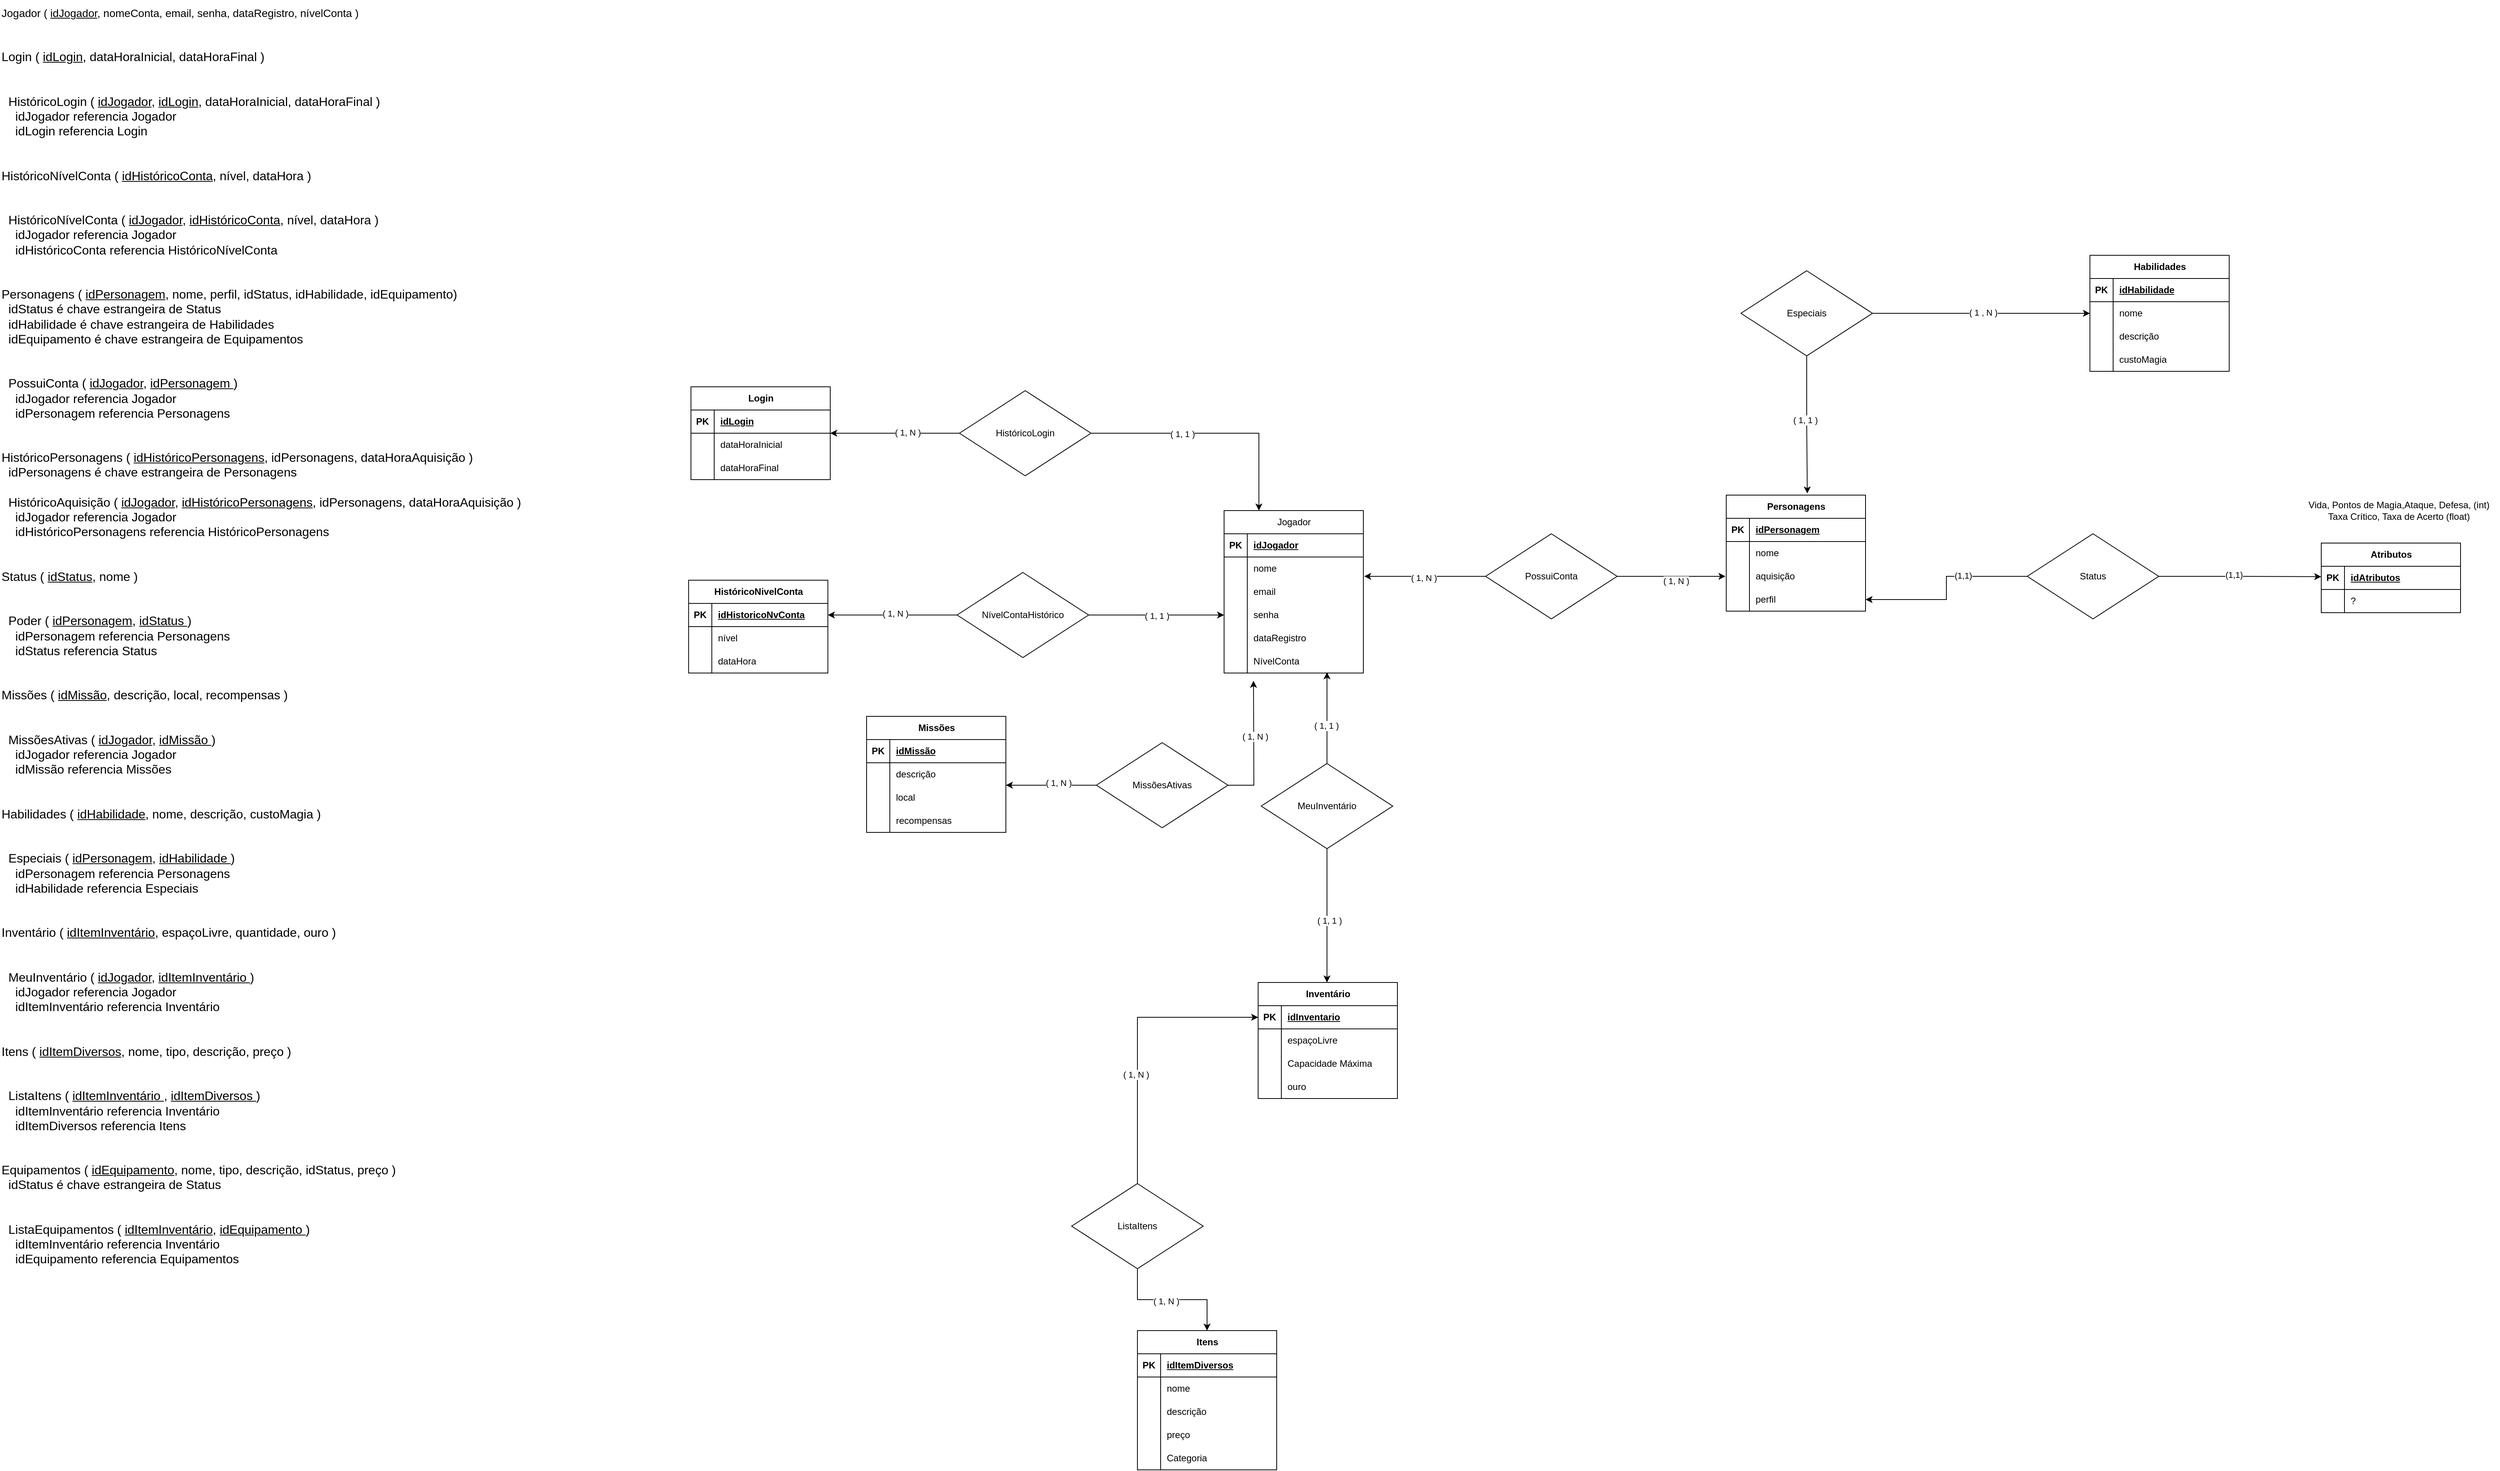 <mxfile version="24.2.2" type="device">
  <diagram name="Página-1" id="t9WRHHbWQ3_ODfYGMGEe">
    <mxGraphModel dx="2534" dy="1603" grid="1" gridSize="10" guides="1" tooltips="1" connect="1" arrows="1" fold="1" page="1" pageScale="1" pageWidth="827" pageHeight="1169" math="0" shadow="0">
      <root>
        <mxCell id="0" />
        <mxCell id="1" parent="0" />
        <mxCell id="FYp_cTO7IGaWXqHn_5oI-1" value="Personagens" style="shape=table;startSize=30;container=1;collapsible=1;childLayout=tableLayout;fixedRows=1;rowLines=0;fontStyle=1;align=center;resizeLast=1;html=1;" parent="1" vertex="1">
          <mxGeometry x="591" y="390" width="180" height="150" as="geometry" />
        </mxCell>
        <mxCell id="FYp_cTO7IGaWXqHn_5oI-2" value="" style="shape=tableRow;horizontal=0;startSize=0;swimlaneHead=0;swimlaneBody=0;fillColor=none;collapsible=0;dropTarget=0;points=[[0,0.5],[1,0.5]];portConstraint=eastwest;top=0;left=0;right=0;bottom=1;" parent="FYp_cTO7IGaWXqHn_5oI-1" vertex="1">
          <mxGeometry y="30" width="180" height="30" as="geometry" />
        </mxCell>
        <mxCell id="FYp_cTO7IGaWXqHn_5oI-3" value="PK" style="shape=partialRectangle;connectable=0;fillColor=none;top=0;left=0;bottom=0;right=0;fontStyle=1;overflow=hidden;whiteSpace=wrap;html=1;" parent="FYp_cTO7IGaWXqHn_5oI-2" vertex="1">
          <mxGeometry width="30" height="30" as="geometry">
            <mxRectangle width="30" height="30" as="alternateBounds" />
          </mxGeometry>
        </mxCell>
        <mxCell id="FYp_cTO7IGaWXqHn_5oI-4" value="idPersonagem" style="shape=partialRectangle;connectable=0;fillColor=none;top=0;left=0;bottom=0;right=0;align=left;spacingLeft=6;fontStyle=5;overflow=hidden;whiteSpace=wrap;html=1;" parent="FYp_cTO7IGaWXqHn_5oI-2" vertex="1">
          <mxGeometry x="30" width="150" height="30" as="geometry">
            <mxRectangle width="150" height="30" as="alternateBounds" />
          </mxGeometry>
        </mxCell>
        <mxCell id="FYp_cTO7IGaWXqHn_5oI-5" value="" style="shape=tableRow;horizontal=0;startSize=0;swimlaneHead=0;swimlaneBody=0;fillColor=none;collapsible=0;dropTarget=0;points=[[0,0.5],[1,0.5]];portConstraint=eastwest;top=0;left=0;right=0;bottom=0;" parent="FYp_cTO7IGaWXqHn_5oI-1" vertex="1">
          <mxGeometry y="60" width="180" height="30" as="geometry" />
        </mxCell>
        <mxCell id="FYp_cTO7IGaWXqHn_5oI-6" value="" style="shape=partialRectangle;connectable=0;fillColor=none;top=0;left=0;bottom=0;right=0;editable=1;overflow=hidden;whiteSpace=wrap;html=1;" parent="FYp_cTO7IGaWXqHn_5oI-5" vertex="1">
          <mxGeometry width="30" height="30" as="geometry">
            <mxRectangle width="30" height="30" as="alternateBounds" />
          </mxGeometry>
        </mxCell>
        <mxCell id="FYp_cTO7IGaWXqHn_5oI-7" value="nome" style="shape=partialRectangle;connectable=0;fillColor=none;top=0;left=0;bottom=0;right=0;align=left;spacingLeft=6;overflow=hidden;whiteSpace=wrap;html=1;" parent="FYp_cTO7IGaWXqHn_5oI-5" vertex="1">
          <mxGeometry x="30" width="150" height="30" as="geometry">
            <mxRectangle width="150" height="30" as="alternateBounds" />
          </mxGeometry>
        </mxCell>
        <mxCell id="DInI2NY7vggNBDze544D-1" value="" style="shape=tableRow;horizontal=0;startSize=0;swimlaneHead=0;swimlaneBody=0;fillColor=none;collapsible=0;dropTarget=0;points=[[0,0.5],[1,0.5]];portConstraint=eastwest;top=0;left=0;right=0;bottom=0;" parent="FYp_cTO7IGaWXqHn_5oI-1" vertex="1">
          <mxGeometry y="90" width="180" height="30" as="geometry" />
        </mxCell>
        <mxCell id="DInI2NY7vggNBDze544D-2" value="" style="shape=partialRectangle;connectable=0;fillColor=none;top=0;left=0;bottom=0;right=0;editable=1;overflow=hidden;whiteSpace=wrap;html=1;" parent="DInI2NY7vggNBDze544D-1" vertex="1">
          <mxGeometry width="30" height="30" as="geometry">
            <mxRectangle width="30" height="30" as="alternateBounds" />
          </mxGeometry>
        </mxCell>
        <mxCell id="DInI2NY7vggNBDze544D-3" value="aquisição" style="shape=partialRectangle;connectable=0;fillColor=none;top=0;left=0;bottom=0;right=0;align=left;spacingLeft=6;overflow=hidden;whiteSpace=wrap;html=1;" parent="DInI2NY7vggNBDze544D-1" vertex="1">
          <mxGeometry x="30" width="150" height="30" as="geometry">
            <mxRectangle width="150" height="30" as="alternateBounds" />
          </mxGeometry>
        </mxCell>
        <mxCell id="FYp_cTO7IGaWXqHn_5oI-8" value="" style="shape=tableRow;horizontal=0;startSize=0;swimlaneHead=0;swimlaneBody=0;fillColor=none;collapsible=0;dropTarget=0;points=[[0,0.5],[1,0.5]];portConstraint=eastwest;top=0;left=0;right=0;bottom=0;" parent="FYp_cTO7IGaWXqHn_5oI-1" vertex="1">
          <mxGeometry y="120" width="180" height="30" as="geometry" />
        </mxCell>
        <mxCell id="FYp_cTO7IGaWXqHn_5oI-9" value="" style="shape=partialRectangle;connectable=0;fillColor=none;top=0;left=0;bottom=0;right=0;editable=1;overflow=hidden;whiteSpace=wrap;html=1;" parent="FYp_cTO7IGaWXqHn_5oI-8" vertex="1">
          <mxGeometry width="30" height="30" as="geometry">
            <mxRectangle width="30" height="30" as="alternateBounds" />
          </mxGeometry>
        </mxCell>
        <mxCell id="FYp_cTO7IGaWXqHn_5oI-10" value="perfil" style="shape=partialRectangle;connectable=0;fillColor=none;top=0;left=0;bottom=0;right=0;align=left;spacingLeft=6;overflow=hidden;whiteSpace=wrap;html=1;" parent="FYp_cTO7IGaWXqHn_5oI-8" vertex="1">
          <mxGeometry x="30" width="150" height="30" as="geometry">
            <mxRectangle width="150" height="30" as="alternateBounds" />
          </mxGeometry>
        </mxCell>
        <mxCell id="FYp_cTO7IGaWXqHn_5oI-14" value="Atributos" style="shape=table;startSize=30;container=1;collapsible=1;childLayout=tableLayout;fixedRows=1;rowLines=0;fontStyle=1;align=center;resizeLast=1;html=1;" parent="1" vertex="1">
          <mxGeometry x="1360" y="452" width="180" height="90" as="geometry" />
        </mxCell>
        <mxCell id="FYp_cTO7IGaWXqHn_5oI-15" value="" style="shape=tableRow;horizontal=0;startSize=0;swimlaneHead=0;swimlaneBody=0;fillColor=none;collapsible=0;dropTarget=0;points=[[0,0.5],[1,0.5]];portConstraint=eastwest;top=0;left=0;right=0;bottom=1;" parent="FYp_cTO7IGaWXqHn_5oI-14" vertex="1">
          <mxGeometry y="30" width="180" height="30" as="geometry" />
        </mxCell>
        <mxCell id="FYp_cTO7IGaWXqHn_5oI-16" value="PK" style="shape=partialRectangle;connectable=0;fillColor=none;top=0;left=0;bottom=0;right=0;fontStyle=1;overflow=hidden;whiteSpace=wrap;html=1;" parent="FYp_cTO7IGaWXqHn_5oI-15" vertex="1">
          <mxGeometry width="30" height="30" as="geometry">
            <mxRectangle width="30" height="30" as="alternateBounds" />
          </mxGeometry>
        </mxCell>
        <mxCell id="FYp_cTO7IGaWXqHn_5oI-17" value="idAtributos" style="shape=partialRectangle;connectable=0;fillColor=none;top=0;left=0;bottom=0;right=0;align=left;spacingLeft=6;fontStyle=5;overflow=hidden;whiteSpace=wrap;html=1;" parent="FYp_cTO7IGaWXqHn_5oI-15" vertex="1">
          <mxGeometry x="30" width="150" height="30" as="geometry">
            <mxRectangle width="150" height="30" as="alternateBounds" />
          </mxGeometry>
        </mxCell>
        <mxCell id="FYp_cTO7IGaWXqHn_5oI-18" value="" style="shape=tableRow;horizontal=0;startSize=0;swimlaneHead=0;swimlaneBody=0;fillColor=none;collapsible=0;dropTarget=0;points=[[0,0.5],[1,0.5]];portConstraint=eastwest;top=0;left=0;right=0;bottom=0;" parent="FYp_cTO7IGaWXqHn_5oI-14" vertex="1">
          <mxGeometry y="60" width="180" height="30" as="geometry" />
        </mxCell>
        <mxCell id="FYp_cTO7IGaWXqHn_5oI-19" value="" style="shape=partialRectangle;connectable=0;fillColor=none;top=0;left=0;bottom=0;right=0;editable=1;overflow=hidden;whiteSpace=wrap;html=1;" parent="FYp_cTO7IGaWXqHn_5oI-18" vertex="1">
          <mxGeometry width="30" height="30" as="geometry">
            <mxRectangle width="30" height="30" as="alternateBounds" />
          </mxGeometry>
        </mxCell>
        <mxCell id="FYp_cTO7IGaWXqHn_5oI-20" value="?" style="shape=partialRectangle;connectable=0;fillColor=none;top=0;left=0;bottom=0;right=0;align=left;spacingLeft=6;overflow=hidden;whiteSpace=wrap;html=1;" parent="FYp_cTO7IGaWXqHn_5oI-18" vertex="1">
          <mxGeometry x="30" width="150" height="30" as="geometry">
            <mxRectangle width="150" height="30" as="alternateBounds" />
          </mxGeometry>
        </mxCell>
        <mxCell id="FYp_cTO7IGaWXqHn_5oI-27" value="Vida, Pontos de Magia,Ataque, Defesa, (int)&lt;br&gt;Taxa Crítico, Taxa de Acerto (float)" style="text;html=1;align=center;verticalAlign=middle;resizable=0;points=[];autosize=1;strokeColor=none;fillColor=none;" parent="1" vertex="1">
          <mxGeometry x="1330" y="390" width="260" height="40" as="geometry" />
        </mxCell>
        <mxCell id="FYp_cTO7IGaWXqHn_5oI-72" value="&lt;font style=&quot;&quot;&gt;&lt;div style=&quot;&quot;&gt;&lt;div style=&quot;&quot;&gt;&lt;div style=&quot;&quot;&gt;&lt;div style=&quot;&quot;&gt;&lt;div style=&quot;&quot;&gt;&lt;div style=&quot;&quot;&gt;&lt;div&gt;&lt;font style=&quot;font-size: 14px;&quot;&gt;Jogador ( &lt;u&gt;idJogador&lt;/u&gt;, nomeConta, email, senha, dataRegistro, nívelConta )&lt;/font&gt;&lt;/div&gt;&lt;div&gt;&lt;font size=&quot;3&quot;&gt;&lt;br&gt;&lt;/font&gt;&lt;/div&gt;&lt;div&gt;&lt;font size=&quot;3&quot;&gt;&lt;br&gt;&lt;/font&gt;&lt;/div&gt;&lt;div&gt;&lt;font size=&quot;3&quot;&gt;Login ( &lt;u&gt;idLogin&lt;/u&gt;, dataHoraInicial, dataHoraFinal )&lt;/font&gt;&lt;/div&gt;&lt;div&gt;&lt;font size=&quot;3&quot;&gt;&lt;br&gt;&lt;/font&gt;&lt;/div&gt;&lt;div&gt;&lt;font size=&quot;3&quot;&gt;&lt;br&gt;&lt;/font&gt;&lt;/div&gt;&lt;div&gt;&lt;font size=&quot;3&quot;&gt;&amp;nbsp; HistóricoLogin ( &lt;u&gt;idJogador&lt;/u&gt;, &lt;u&gt;idLogin&lt;/u&gt;, dataHoraInicial, dataHoraFinal )&lt;/font&gt;&lt;/div&gt;&lt;div&gt;&lt;font size=&quot;3&quot;&gt;&amp;nbsp; &amp;nbsp; idJogador referencia Jogador&lt;/font&gt;&lt;/div&gt;&lt;div&gt;&lt;font size=&quot;3&quot;&gt;&amp;nbsp; &amp;nbsp; idLogin referencia Login&lt;/font&gt;&lt;/div&gt;&lt;div&gt;&lt;font size=&quot;3&quot;&gt;&lt;br&gt;&lt;/font&gt;&lt;/div&gt;&lt;div&gt;&lt;font size=&quot;3&quot;&gt;&lt;br&gt;&lt;/font&gt;&lt;/div&gt;&lt;div&gt;&lt;font size=&quot;3&quot;&gt;HistóricoNívelConta ( &lt;u&gt;idHistóricoConta&lt;/u&gt;, nível, dataHora )&lt;/font&gt;&lt;/div&gt;&lt;div&gt;&lt;font size=&quot;3&quot;&gt;&lt;br&gt;&lt;/font&gt;&lt;/div&gt;&lt;div&gt;&lt;font size=&quot;3&quot;&gt;&lt;br&gt;&lt;/font&gt;&lt;/div&gt;&lt;div&gt;&lt;font size=&quot;3&quot;&gt;&amp;nbsp; HistóricoNívelConta ( &lt;u&gt;idJogador&lt;/u&gt;, &lt;u&gt;idHistóricoConta&lt;/u&gt;, nível, dataHora )&lt;/font&gt;&lt;/div&gt;&lt;div&gt;&lt;font size=&quot;3&quot;&gt;&amp;nbsp; &amp;nbsp; idJogador referencia Jogador&lt;/font&gt;&lt;/div&gt;&lt;div&gt;&lt;font size=&quot;3&quot;&gt;&amp;nbsp; &amp;nbsp; idHistóricoConta referencia HistóricoNívelConta&lt;/font&gt;&lt;/div&gt;&lt;div&gt;&lt;font size=&quot;3&quot;&gt;&lt;br&gt;&lt;/font&gt;&lt;/div&gt;&lt;div&gt;&lt;font size=&quot;3&quot;&gt;&lt;br&gt;&lt;/font&gt;&lt;/div&gt;&lt;div&gt;&lt;font size=&quot;3&quot;&gt;Personagens ( &lt;u&gt;idPersonagem&lt;/u&gt;, nome, perfil, idStatus, idHabilidade, idEquipamento)&lt;/font&gt;&lt;/div&gt;&lt;div&gt;&lt;font size=&quot;3&quot;&gt;&amp;nbsp; idStatus é chave estrangeira de Status&lt;/font&gt;&lt;/div&gt;&lt;div&gt;&lt;font size=&quot;3&quot;&gt;&amp;nbsp; idHabilidade é chave estrangeira de Habilidades&lt;/font&gt;&lt;/div&gt;&lt;div&gt;&lt;font size=&quot;3&quot;&gt;&amp;nbsp; idEquipamento é chave estrangeira de Equipamentos&lt;/font&gt;&lt;/div&gt;&lt;div&gt;&lt;font size=&quot;3&quot;&gt;&lt;br&gt;&lt;/font&gt;&lt;/div&gt;&lt;div&gt;&lt;font size=&quot;3&quot;&gt;&lt;br&gt;&lt;/font&gt;&lt;/div&gt;&lt;div&gt;&lt;font size=&quot;3&quot;&gt;&amp;nbsp; PossuiConta ( &lt;u&gt;idJogador&lt;/u&gt;, &lt;u&gt;idPersonagem &lt;/u&gt;)&lt;/font&gt;&lt;/div&gt;&lt;div&gt;&lt;font size=&quot;3&quot;&gt;&amp;nbsp; &amp;nbsp; idJogador referencia Jogador&lt;/font&gt;&lt;/div&gt;&lt;div&gt;&lt;font size=&quot;3&quot;&gt;&amp;nbsp; &amp;nbsp; idPersonagem referencia Personagens&lt;/font&gt;&lt;/div&gt;&lt;div&gt;&lt;font size=&quot;3&quot;&gt;&lt;br&gt;&lt;/font&gt;&lt;/div&gt;&lt;div&gt;&lt;font size=&quot;3&quot;&gt;&lt;br&gt;&lt;/font&gt;&lt;/div&gt;&lt;div&gt;&lt;font size=&quot;3&quot;&gt;HistóricoPersonagens ( &lt;u&gt;idHistóricoPersonagens&lt;/u&gt;, idPersonagens, dataHoraAquisição )&lt;/font&gt;&lt;/div&gt;&lt;div&gt;&lt;font size=&quot;3&quot;&gt;&amp;nbsp; idPersonagens é chave estrangeira de Personagens&lt;/font&gt;&lt;/div&gt;&lt;div&gt;&lt;font size=&quot;3&quot;&gt;&lt;br&gt;&lt;/font&gt;&lt;/div&gt;&lt;div&gt;&lt;font size=&quot;3&quot;&gt;&amp;nbsp; HistóricoAquisição ( &lt;u&gt;idJogador&lt;/u&gt;, &lt;u&gt;idHistóricoPersonagens&lt;/u&gt;, idPersonagens, dataHoraAquisição )&lt;/font&gt;&lt;/div&gt;&lt;div&gt;&lt;font size=&quot;3&quot;&gt;&amp;nbsp; &amp;nbsp; idJogador referencia Jogador&lt;/font&gt;&lt;/div&gt;&lt;div&gt;&lt;font size=&quot;3&quot;&gt;&amp;nbsp; &amp;nbsp; idHistóricoPersonagens referencia HistóricoPersonagens&lt;/font&gt;&lt;/div&gt;&lt;div&gt;&lt;font size=&quot;3&quot;&gt;&lt;br&gt;&lt;/font&gt;&lt;/div&gt;&lt;div&gt;&lt;font size=&quot;3&quot;&gt;&lt;br&gt;&lt;/font&gt;&lt;/div&gt;&lt;div&gt;&lt;font size=&quot;3&quot;&gt;Status ( &lt;u&gt;idStatus&lt;/u&gt;, nome )&lt;/font&gt;&lt;/div&gt;&lt;div&gt;&lt;font size=&quot;3&quot;&gt;&lt;br&gt;&lt;/font&gt;&lt;/div&gt;&lt;div&gt;&lt;font size=&quot;3&quot;&gt;&lt;br&gt;&lt;/font&gt;&lt;/div&gt;&lt;div&gt;&lt;font size=&quot;3&quot;&gt;&amp;nbsp; Poder ( &lt;u&gt;idPersonagem&lt;/u&gt;, &lt;u&gt;idStatus &lt;/u&gt;)&lt;/font&gt;&lt;/div&gt;&lt;div&gt;&lt;font size=&quot;3&quot;&gt;&amp;nbsp; &amp;nbsp; idPersonagem referencia Personagens&lt;/font&gt;&lt;/div&gt;&lt;div&gt;&lt;font size=&quot;3&quot;&gt;&amp;nbsp; &amp;nbsp; idStatus referencia Status&lt;/font&gt;&lt;/div&gt;&lt;div&gt;&lt;font size=&quot;3&quot;&gt;&lt;br&gt;&lt;/font&gt;&lt;/div&gt;&lt;div&gt;&lt;font size=&quot;3&quot;&gt;&lt;br&gt;&lt;/font&gt;&lt;/div&gt;&lt;div&gt;&lt;font size=&quot;3&quot;&gt;Missões ( &lt;u&gt;idMissão&lt;/u&gt;, descrição, local, recompensas )&lt;/font&gt;&lt;/div&gt;&lt;div&gt;&lt;font size=&quot;3&quot;&gt;&lt;br&gt;&lt;/font&gt;&lt;/div&gt;&lt;div&gt;&lt;font size=&quot;3&quot;&gt;&lt;br&gt;&lt;/font&gt;&lt;/div&gt;&lt;div&gt;&lt;font size=&quot;3&quot;&gt;&amp;nbsp; MissõesAtivas ( &lt;u&gt;idJogador&lt;/u&gt;, &lt;u&gt;idMissão &lt;/u&gt;)&lt;/font&gt;&lt;/div&gt;&lt;div&gt;&lt;font size=&quot;3&quot;&gt;&amp;nbsp; &amp;nbsp; idJogador referencia Jogador&lt;/font&gt;&lt;/div&gt;&lt;div&gt;&lt;font size=&quot;3&quot;&gt;&amp;nbsp; &amp;nbsp; idMissão referencia Missões&lt;/font&gt;&lt;/div&gt;&lt;div&gt;&lt;font size=&quot;3&quot;&gt;&lt;br&gt;&lt;/font&gt;&lt;/div&gt;&lt;div&gt;&lt;font size=&quot;3&quot;&gt;&lt;br&gt;&lt;/font&gt;&lt;/div&gt;&lt;div&gt;&lt;font size=&quot;3&quot;&gt;Habilidades ( &lt;u&gt;idHabilidade&lt;/u&gt;, nome, descrição, custoMagia )&lt;/font&gt;&lt;/div&gt;&lt;div&gt;&lt;font size=&quot;3&quot;&gt;&lt;br&gt;&lt;/font&gt;&lt;/div&gt;&lt;div&gt;&lt;font size=&quot;3&quot;&gt;&lt;br&gt;&lt;/font&gt;&lt;/div&gt;&lt;div&gt;&lt;font size=&quot;3&quot;&gt;&amp;nbsp; Especiais ( &lt;u&gt;idPersonagem&lt;/u&gt;, &lt;u&gt;idHabilidade &lt;/u&gt;)&lt;/font&gt;&lt;/div&gt;&lt;div&gt;&lt;font size=&quot;3&quot;&gt;&amp;nbsp; &amp;nbsp; idPersonagem referencia Personagens&lt;/font&gt;&lt;/div&gt;&lt;div&gt;&lt;font size=&quot;3&quot;&gt;&amp;nbsp; &amp;nbsp; idHabilidade referencia Especiais&lt;/font&gt;&lt;/div&gt;&lt;div&gt;&lt;font size=&quot;3&quot;&gt;&lt;br&gt;&lt;/font&gt;&lt;/div&gt;&lt;div&gt;&lt;font size=&quot;3&quot;&gt;&lt;br&gt;&lt;/font&gt;&lt;/div&gt;&lt;div&gt;&lt;font size=&quot;3&quot;&gt;Inventário ( &lt;u&gt;idItemInventário&lt;/u&gt;, espaçoLivre, quantidade, ouro )&lt;/font&gt;&lt;/div&gt;&lt;div&gt;&lt;font size=&quot;3&quot;&gt;&lt;br&gt;&lt;/font&gt;&lt;/div&gt;&lt;div&gt;&lt;font size=&quot;3&quot;&gt;&lt;br&gt;&lt;/font&gt;&lt;/div&gt;&lt;div&gt;&lt;font size=&quot;3&quot;&gt;&amp;nbsp; MeuInventário ( &lt;u&gt;idJogador&lt;/u&gt;, &lt;u&gt;idItemInventário &lt;/u&gt;)&lt;/font&gt;&lt;/div&gt;&lt;div&gt;&lt;font size=&quot;3&quot;&gt;&amp;nbsp; &amp;nbsp; idJogador referencia Jogador&lt;/font&gt;&lt;/div&gt;&lt;div&gt;&lt;font size=&quot;3&quot;&gt;&amp;nbsp; &amp;nbsp; idItemInventário referencia Inventário&lt;/font&gt;&lt;/div&gt;&lt;div&gt;&lt;font size=&quot;3&quot;&gt;&lt;br&gt;&lt;/font&gt;&lt;/div&gt;&lt;div&gt;&lt;font size=&quot;3&quot;&gt;&lt;br&gt;&lt;/font&gt;&lt;/div&gt;&lt;div&gt;&lt;font size=&quot;3&quot;&gt;Itens ( &lt;u&gt;idItemDiversos&lt;/u&gt;, nome, tipo, descrição, preço )&lt;/font&gt;&lt;/div&gt;&lt;div&gt;&lt;font size=&quot;3&quot;&gt;&lt;br&gt;&lt;/font&gt;&lt;/div&gt;&lt;div&gt;&lt;font size=&quot;3&quot;&gt;&lt;br&gt;&lt;/font&gt;&lt;/div&gt;&lt;div&gt;&lt;font size=&quot;3&quot;&gt;&amp;nbsp; ListaItens ( &lt;u&gt;idItemInventário &lt;/u&gt;, &lt;u&gt;idItemDiversos &lt;/u&gt;)&lt;/font&gt;&lt;/div&gt;&lt;div&gt;&lt;font size=&quot;3&quot;&gt;&amp;nbsp; &amp;nbsp; idItemInventário referencia Inventário&lt;/font&gt;&lt;/div&gt;&lt;div&gt;&lt;font size=&quot;3&quot;&gt;&amp;nbsp; &amp;nbsp; idItemDiversos referencia Itens&lt;/font&gt;&lt;/div&gt;&lt;div&gt;&lt;font size=&quot;3&quot;&gt;&lt;br&gt;&lt;/font&gt;&lt;/div&gt;&lt;div&gt;&lt;font size=&quot;3&quot;&gt;&lt;br&gt;&lt;/font&gt;&lt;/div&gt;&lt;div&gt;&lt;font size=&quot;3&quot;&gt;Equipamentos ( &lt;u&gt;idEquipamento&lt;/u&gt;, nome, tipo, descrição, idStatus, preço )&lt;/font&gt;&lt;/div&gt;&lt;div&gt;&lt;font size=&quot;3&quot;&gt;&amp;nbsp; idStatus é chave estrangeira de Status&lt;/font&gt;&lt;/div&gt;&lt;div&gt;&lt;font size=&quot;3&quot;&gt;&lt;br&gt;&lt;/font&gt;&lt;/div&gt;&lt;div&gt;&lt;font size=&quot;3&quot;&gt;&lt;br&gt;&lt;/font&gt;&lt;/div&gt;&lt;div&gt;&lt;font size=&quot;3&quot;&gt;&amp;nbsp; ListaEquipamentos ( &lt;u&gt;idItemInventário&lt;/u&gt;, &lt;u&gt;idEquipamento &lt;/u&gt;)&lt;/font&gt;&lt;/div&gt;&lt;div&gt;&lt;font size=&quot;3&quot;&gt;&amp;nbsp; &amp;nbsp; idItemInventário referencia Inventário&lt;/font&gt;&lt;/div&gt;&lt;div&gt;&lt;font size=&quot;3&quot;&gt;&amp;nbsp; &amp;nbsp; idEquipamento referencia Equipamentos&lt;/font&gt;&lt;/div&gt;&lt;div&gt;&lt;br&gt;&lt;/div&gt;&lt;/div&gt;&lt;/div&gt;&lt;/div&gt;&lt;/div&gt;&lt;/div&gt;&lt;/div&gt;&lt;/font&gt;" style="text;html=1;align=left;verticalAlign=middle;resizable=0;points=[];autosize=1;strokeColor=none;fillColor=none;" parent="1" vertex="1">
          <mxGeometry x="-1640" y="-250" width="690" height="1660" as="geometry" />
        </mxCell>
        <mxCell id="FYp_cTO7IGaWXqHn_5oI-101" value="Itens" style="shape=table;startSize=30;container=1;collapsible=1;childLayout=tableLayout;fixedRows=1;rowLines=0;fontStyle=1;align=center;resizeLast=1;html=1;" parent="1" vertex="1">
          <mxGeometry x="-170" y="1470" width="180" height="180" as="geometry" />
        </mxCell>
        <mxCell id="FYp_cTO7IGaWXqHn_5oI-102" value="" style="shape=tableRow;horizontal=0;startSize=0;swimlaneHead=0;swimlaneBody=0;fillColor=none;collapsible=0;dropTarget=0;points=[[0,0.5],[1,0.5]];portConstraint=eastwest;top=0;left=0;right=0;bottom=1;" parent="FYp_cTO7IGaWXqHn_5oI-101" vertex="1">
          <mxGeometry y="30" width="180" height="30" as="geometry" />
        </mxCell>
        <mxCell id="FYp_cTO7IGaWXqHn_5oI-103" value="PK" style="shape=partialRectangle;connectable=0;fillColor=none;top=0;left=0;bottom=0;right=0;fontStyle=1;overflow=hidden;whiteSpace=wrap;html=1;" parent="FYp_cTO7IGaWXqHn_5oI-102" vertex="1">
          <mxGeometry width="30" height="30" as="geometry">
            <mxRectangle width="30" height="30" as="alternateBounds" />
          </mxGeometry>
        </mxCell>
        <mxCell id="FYp_cTO7IGaWXqHn_5oI-104" value="idItemDiversos" style="shape=partialRectangle;connectable=0;fillColor=none;top=0;left=0;bottom=0;right=0;align=left;spacingLeft=6;fontStyle=5;overflow=hidden;whiteSpace=wrap;html=1;" parent="FYp_cTO7IGaWXqHn_5oI-102" vertex="1">
          <mxGeometry x="30" width="150" height="30" as="geometry">
            <mxRectangle width="150" height="30" as="alternateBounds" />
          </mxGeometry>
        </mxCell>
        <mxCell id="FYp_cTO7IGaWXqHn_5oI-105" value="" style="shape=tableRow;horizontal=0;startSize=0;swimlaneHead=0;swimlaneBody=0;fillColor=none;collapsible=0;dropTarget=0;points=[[0,0.5],[1,0.5]];portConstraint=eastwest;top=0;left=0;right=0;bottom=0;" parent="FYp_cTO7IGaWXqHn_5oI-101" vertex="1">
          <mxGeometry y="60" width="180" height="30" as="geometry" />
        </mxCell>
        <mxCell id="FYp_cTO7IGaWXqHn_5oI-106" value="" style="shape=partialRectangle;connectable=0;fillColor=none;top=0;left=0;bottom=0;right=0;editable=1;overflow=hidden;whiteSpace=wrap;html=1;" parent="FYp_cTO7IGaWXqHn_5oI-105" vertex="1">
          <mxGeometry width="30" height="30" as="geometry">
            <mxRectangle width="30" height="30" as="alternateBounds" />
          </mxGeometry>
        </mxCell>
        <mxCell id="FYp_cTO7IGaWXqHn_5oI-107" value="nome" style="shape=partialRectangle;connectable=0;fillColor=none;top=0;left=0;bottom=0;right=0;align=left;spacingLeft=6;overflow=hidden;whiteSpace=wrap;html=1;" parent="FYp_cTO7IGaWXqHn_5oI-105" vertex="1">
          <mxGeometry x="30" width="150" height="30" as="geometry">
            <mxRectangle width="150" height="30" as="alternateBounds" />
          </mxGeometry>
        </mxCell>
        <mxCell id="FYp_cTO7IGaWXqHn_5oI-111" value="" style="shape=tableRow;horizontal=0;startSize=0;swimlaneHead=0;swimlaneBody=0;fillColor=none;collapsible=0;dropTarget=0;points=[[0,0.5],[1,0.5]];portConstraint=eastwest;top=0;left=0;right=0;bottom=0;" parent="FYp_cTO7IGaWXqHn_5oI-101" vertex="1">
          <mxGeometry y="90" width="180" height="30" as="geometry" />
        </mxCell>
        <mxCell id="FYp_cTO7IGaWXqHn_5oI-112" value="" style="shape=partialRectangle;connectable=0;fillColor=none;top=0;left=0;bottom=0;right=0;editable=1;overflow=hidden;whiteSpace=wrap;html=1;" parent="FYp_cTO7IGaWXqHn_5oI-111" vertex="1">
          <mxGeometry width="30" height="30" as="geometry">
            <mxRectangle width="30" height="30" as="alternateBounds" />
          </mxGeometry>
        </mxCell>
        <mxCell id="FYp_cTO7IGaWXqHn_5oI-113" value="descrição" style="shape=partialRectangle;connectable=0;fillColor=none;top=0;left=0;bottom=0;right=0;align=left;spacingLeft=6;overflow=hidden;whiteSpace=wrap;html=1;" parent="FYp_cTO7IGaWXqHn_5oI-111" vertex="1">
          <mxGeometry x="30" width="150" height="30" as="geometry">
            <mxRectangle width="150" height="30" as="alternateBounds" />
          </mxGeometry>
        </mxCell>
        <mxCell id="FYp_cTO7IGaWXqHn_5oI-117" value="" style="shape=tableRow;horizontal=0;startSize=0;swimlaneHead=0;swimlaneBody=0;fillColor=none;collapsible=0;dropTarget=0;points=[[0,0.5],[1,0.5]];portConstraint=eastwest;top=0;left=0;right=0;bottom=0;" parent="FYp_cTO7IGaWXqHn_5oI-101" vertex="1">
          <mxGeometry y="120" width="180" height="30" as="geometry" />
        </mxCell>
        <mxCell id="FYp_cTO7IGaWXqHn_5oI-118" value="" style="shape=partialRectangle;connectable=0;fillColor=none;top=0;left=0;bottom=0;right=0;editable=1;overflow=hidden;whiteSpace=wrap;html=1;" parent="FYp_cTO7IGaWXqHn_5oI-117" vertex="1">
          <mxGeometry width="30" height="30" as="geometry">
            <mxRectangle width="30" height="30" as="alternateBounds" />
          </mxGeometry>
        </mxCell>
        <mxCell id="FYp_cTO7IGaWXqHn_5oI-119" value="preço" style="shape=partialRectangle;connectable=0;fillColor=none;top=0;left=0;bottom=0;right=0;align=left;spacingLeft=6;overflow=hidden;whiteSpace=wrap;html=1;" parent="FYp_cTO7IGaWXqHn_5oI-117" vertex="1">
          <mxGeometry x="30" width="150" height="30" as="geometry">
            <mxRectangle width="150" height="30" as="alternateBounds" />
          </mxGeometry>
        </mxCell>
        <mxCell id="PvOuP6VdFDOq8xeP94VC-21" value="" style="shape=tableRow;horizontal=0;startSize=0;swimlaneHead=0;swimlaneBody=0;fillColor=none;collapsible=0;dropTarget=0;points=[[0,0.5],[1,0.5]];portConstraint=eastwest;top=0;left=0;right=0;bottom=0;" parent="FYp_cTO7IGaWXqHn_5oI-101" vertex="1">
          <mxGeometry y="150" width="180" height="30" as="geometry" />
        </mxCell>
        <mxCell id="PvOuP6VdFDOq8xeP94VC-22" value="" style="shape=partialRectangle;connectable=0;fillColor=none;top=0;left=0;bottom=0;right=0;editable=1;overflow=hidden;whiteSpace=wrap;html=1;" parent="PvOuP6VdFDOq8xeP94VC-21" vertex="1">
          <mxGeometry width="30" height="30" as="geometry">
            <mxRectangle width="30" height="30" as="alternateBounds" />
          </mxGeometry>
        </mxCell>
        <mxCell id="PvOuP6VdFDOq8xeP94VC-23" value="Categoria" style="shape=partialRectangle;connectable=0;fillColor=none;top=0;left=0;bottom=0;right=0;align=left;spacingLeft=6;overflow=hidden;whiteSpace=wrap;html=1;" parent="PvOuP6VdFDOq8xeP94VC-21" vertex="1">
          <mxGeometry x="30" width="150" height="30" as="geometry">
            <mxRectangle width="150" height="30" as="alternateBounds" />
          </mxGeometry>
        </mxCell>
        <mxCell id="FYp_cTO7IGaWXqHn_5oI-120" value="Habilidades" style="shape=table;startSize=30;container=1;collapsible=1;childLayout=tableLayout;fixedRows=1;rowLines=0;fontStyle=1;align=center;resizeLast=1;html=1;" parent="1" vertex="1">
          <mxGeometry x="1061" y="80" width="180" height="150" as="geometry" />
        </mxCell>
        <mxCell id="FYp_cTO7IGaWXqHn_5oI-121" value="" style="shape=tableRow;horizontal=0;startSize=0;swimlaneHead=0;swimlaneBody=0;fillColor=none;collapsible=0;dropTarget=0;points=[[0,0.5],[1,0.5]];portConstraint=eastwest;top=0;left=0;right=0;bottom=1;" parent="FYp_cTO7IGaWXqHn_5oI-120" vertex="1">
          <mxGeometry y="30" width="180" height="30" as="geometry" />
        </mxCell>
        <mxCell id="FYp_cTO7IGaWXqHn_5oI-122" value="PK" style="shape=partialRectangle;connectable=0;fillColor=none;top=0;left=0;bottom=0;right=0;fontStyle=1;overflow=hidden;whiteSpace=wrap;html=1;" parent="FYp_cTO7IGaWXqHn_5oI-121" vertex="1">
          <mxGeometry width="30" height="30" as="geometry">
            <mxRectangle width="30" height="30" as="alternateBounds" />
          </mxGeometry>
        </mxCell>
        <mxCell id="FYp_cTO7IGaWXqHn_5oI-123" value="idHabilidade" style="shape=partialRectangle;connectable=0;fillColor=none;top=0;left=0;bottom=0;right=0;align=left;spacingLeft=6;fontStyle=5;overflow=hidden;whiteSpace=wrap;html=1;" parent="FYp_cTO7IGaWXqHn_5oI-121" vertex="1">
          <mxGeometry x="30" width="150" height="30" as="geometry">
            <mxRectangle width="150" height="30" as="alternateBounds" />
          </mxGeometry>
        </mxCell>
        <mxCell id="FYp_cTO7IGaWXqHn_5oI-124" value="" style="shape=tableRow;horizontal=0;startSize=0;swimlaneHead=0;swimlaneBody=0;fillColor=none;collapsible=0;dropTarget=0;points=[[0,0.5],[1,0.5]];portConstraint=eastwest;top=0;left=0;right=0;bottom=0;" parent="FYp_cTO7IGaWXqHn_5oI-120" vertex="1">
          <mxGeometry y="60" width="180" height="30" as="geometry" />
        </mxCell>
        <mxCell id="FYp_cTO7IGaWXqHn_5oI-125" value="" style="shape=partialRectangle;connectable=0;fillColor=none;top=0;left=0;bottom=0;right=0;editable=1;overflow=hidden;whiteSpace=wrap;html=1;" parent="FYp_cTO7IGaWXqHn_5oI-124" vertex="1">
          <mxGeometry width="30" height="30" as="geometry">
            <mxRectangle width="30" height="30" as="alternateBounds" />
          </mxGeometry>
        </mxCell>
        <mxCell id="FYp_cTO7IGaWXqHn_5oI-126" value="nome" style="shape=partialRectangle;connectable=0;fillColor=none;top=0;left=0;bottom=0;right=0;align=left;spacingLeft=6;overflow=hidden;whiteSpace=wrap;html=1;" parent="FYp_cTO7IGaWXqHn_5oI-124" vertex="1">
          <mxGeometry x="30" width="150" height="30" as="geometry">
            <mxRectangle width="150" height="30" as="alternateBounds" />
          </mxGeometry>
        </mxCell>
        <mxCell id="FYp_cTO7IGaWXqHn_5oI-130" value="" style="shape=tableRow;horizontal=0;startSize=0;swimlaneHead=0;swimlaneBody=0;fillColor=none;collapsible=0;dropTarget=0;points=[[0,0.5],[1,0.5]];portConstraint=eastwest;top=0;left=0;right=0;bottom=0;" parent="FYp_cTO7IGaWXqHn_5oI-120" vertex="1">
          <mxGeometry y="90" width="180" height="30" as="geometry" />
        </mxCell>
        <mxCell id="FYp_cTO7IGaWXqHn_5oI-131" value="" style="shape=partialRectangle;connectable=0;fillColor=none;top=0;left=0;bottom=0;right=0;editable=1;overflow=hidden;whiteSpace=wrap;html=1;" parent="FYp_cTO7IGaWXqHn_5oI-130" vertex="1">
          <mxGeometry width="30" height="30" as="geometry">
            <mxRectangle width="30" height="30" as="alternateBounds" />
          </mxGeometry>
        </mxCell>
        <mxCell id="FYp_cTO7IGaWXqHn_5oI-132" value="descrição" style="shape=partialRectangle;connectable=0;fillColor=none;top=0;left=0;bottom=0;right=0;align=left;spacingLeft=6;overflow=hidden;whiteSpace=wrap;html=1;" parent="FYp_cTO7IGaWXqHn_5oI-130" vertex="1">
          <mxGeometry x="30" width="150" height="30" as="geometry">
            <mxRectangle width="150" height="30" as="alternateBounds" />
          </mxGeometry>
        </mxCell>
        <mxCell id="FYp_cTO7IGaWXqHn_5oI-136" value="" style="shape=tableRow;horizontal=0;startSize=0;swimlaneHead=0;swimlaneBody=0;fillColor=none;collapsible=0;dropTarget=0;points=[[0,0.5],[1,0.5]];portConstraint=eastwest;top=0;left=0;right=0;bottom=0;" parent="FYp_cTO7IGaWXqHn_5oI-120" vertex="1">
          <mxGeometry y="120" width="180" height="30" as="geometry" />
        </mxCell>
        <mxCell id="FYp_cTO7IGaWXqHn_5oI-137" value="" style="shape=partialRectangle;connectable=0;fillColor=none;top=0;left=0;bottom=0;right=0;editable=1;overflow=hidden;whiteSpace=wrap;html=1;" parent="FYp_cTO7IGaWXqHn_5oI-136" vertex="1">
          <mxGeometry width="30" height="30" as="geometry">
            <mxRectangle width="30" height="30" as="alternateBounds" />
          </mxGeometry>
        </mxCell>
        <mxCell id="FYp_cTO7IGaWXqHn_5oI-138" value="custoMagia" style="shape=partialRectangle;connectable=0;fillColor=none;top=0;left=0;bottom=0;right=0;align=left;spacingLeft=6;overflow=hidden;whiteSpace=wrap;html=1;" parent="FYp_cTO7IGaWXqHn_5oI-136" vertex="1">
          <mxGeometry x="30" width="150" height="30" as="geometry">
            <mxRectangle width="150" height="30" as="alternateBounds" />
          </mxGeometry>
        </mxCell>
        <mxCell id="FYp_cTO7IGaWXqHn_5oI-139" value="Jogador" style="shape=table;startSize=30;container=1;collapsible=1;childLayout=tableLayout;fixedRows=1;rowLines=0;fontStyle=0;align=center;resizeLast=1;html=1;" parent="1" vertex="1">
          <mxGeometry x="-58" y="410" width="180" height="210" as="geometry" />
        </mxCell>
        <mxCell id="FYp_cTO7IGaWXqHn_5oI-140" value="" style="shape=tableRow;horizontal=0;startSize=0;swimlaneHead=0;swimlaneBody=0;fillColor=none;collapsible=0;dropTarget=0;points=[[0,0.5],[1,0.5]];portConstraint=eastwest;top=0;left=0;right=0;bottom=1;" parent="FYp_cTO7IGaWXqHn_5oI-139" vertex="1">
          <mxGeometry y="30" width="180" height="30" as="geometry" />
        </mxCell>
        <mxCell id="FYp_cTO7IGaWXqHn_5oI-141" value="PK" style="shape=partialRectangle;connectable=0;fillColor=none;top=0;left=0;bottom=0;right=0;fontStyle=1;overflow=hidden;whiteSpace=wrap;html=1;" parent="FYp_cTO7IGaWXqHn_5oI-140" vertex="1">
          <mxGeometry width="30" height="30" as="geometry">
            <mxRectangle width="30" height="30" as="alternateBounds" />
          </mxGeometry>
        </mxCell>
        <mxCell id="FYp_cTO7IGaWXqHn_5oI-142" value="idJogador" style="shape=partialRectangle;connectable=0;fillColor=none;top=0;left=0;bottom=0;right=0;align=left;spacingLeft=6;fontStyle=5;overflow=hidden;whiteSpace=wrap;html=1;" parent="FYp_cTO7IGaWXqHn_5oI-140" vertex="1">
          <mxGeometry x="30" width="150" height="30" as="geometry">
            <mxRectangle width="150" height="30" as="alternateBounds" />
          </mxGeometry>
        </mxCell>
        <mxCell id="FYp_cTO7IGaWXqHn_5oI-143" value="" style="shape=tableRow;horizontal=0;startSize=0;swimlaneHead=0;swimlaneBody=0;fillColor=none;collapsible=0;dropTarget=0;points=[[0,0.5],[1,0.5]];portConstraint=eastwest;top=0;left=0;right=0;bottom=0;" parent="FYp_cTO7IGaWXqHn_5oI-139" vertex="1">
          <mxGeometry y="60" width="180" height="30" as="geometry" />
        </mxCell>
        <mxCell id="FYp_cTO7IGaWXqHn_5oI-144" value="" style="shape=partialRectangle;connectable=0;fillColor=none;top=0;left=0;bottom=0;right=0;editable=1;overflow=hidden;whiteSpace=wrap;html=1;" parent="FYp_cTO7IGaWXqHn_5oI-143" vertex="1">
          <mxGeometry width="30" height="30" as="geometry">
            <mxRectangle width="30" height="30" as="alternateBounds" />
          </mxGeometry>
        </mxCell>
        <mxCell id="FYp_cTO7IGaWXqHn_5oI-145" value="nome" style="shape=partialRectangle;connectable=0;fillColor=none;top=0;left=0;bottom=0;right=0;align=left;spacingLeft=6;overflow=hidden;whiteSpace=wrap;html=1;" parent="FYp_cTO7IGaWXqHn_5oI-143" vertex="1">
          <mxGeometry x="30" width="150" height="30" as="geometry">
            <mxRectangle width="150" height="30" as="alternateBounds" />
          </mxGeometry>
        </mxCell>
        <mxCell id="FYp_cTO7IGaWXqHn_5oI-146" value="" style="shape=tableRow;horizontal=0;startSize=0;swimlaneHead=0;swimlaneBody=0;fillColor=none;collapsible=0;dropTarget=0;points=[[0,0.5],[1,0.5]];portConstraint=eastwest;top=0;left=0;right=0;bottom=0;" parent="FYp_cTO7IGaWXqHn_5oI-139" vertex="1">
          <mxGeometry y="90" width="180" height="30" as="geometry" />
        </mxCell>
        <mxCell id="FYp_cTO7IGaWXqHn_5oI-147" value="" style="shape=partialRectangle;connectable=0;fillColor=none;top=0;left=0;bottom=0;right=0;editable=1;overflow=hidden;whiteSpace=wrap;html=1;" parent="FYp_cTO7IGaWXqHn_5oI-146" vertex="1">
          <mxGeometry width="30" height="30" as="geometry">
            <mxRectangle width="30" height="30" as="alternateBounds" />
          </mxGeometry>
        </mxCell>
        <mxCell id="FYp_cTO7IGaWXqHn_5oI-148" value="email" style="shape=partialRectangle;connectable=0;fillColor=none;top=0;left=0;bottom=0;right=0;align=left;spacingLeft=6;overflow=hidden;whiteSpace=wrap;html=1;" parent="FYp_cTO7IGaWXqHn_5oI-146" vertex="1">
          <mxGeometry x="30" width="150" height="30" as="geometry">
            <mxRectangle width="150" height="30" as="alternateBounds" />
          </mxGeometry>
        </mxCell>
        <mxCell id="FYp_cTO7IGaWXqHn_5oI-149" value="" style="shape=tableRow;horizontal=0;startSize=0;swimlaneHead=0;swimlaneBody=0;fillColor=none;collapsible=0;dropTarget=0;points=[[0,0.5],[1,0.5]];portConstraint=eastwest;top=0;left=0;right=0;bottom=0;" parent="FYp_cTO7IGaWXqHn_5oI-139" vertex="1">
          <mxGeometry y="120" width="180" height="30" as="geometry" />
        </mxCell>
        <mxCell id="FYp_cTO7IGaWXqHn_5oI-150" value="" style="shape=partialRectangle;connectable=0;fillColor=none;top=0;left=0;bottom=0;right=0;editable=1;overflow=hidden;whiteSpace=wrap;html=1;" parent="FYp_cTO7IGaWXqHn_5oI-149" vertex="1">
          <mxGeometry width="30" height="30" as="geometry">
            <mxRectangle width="30" height="30" as="alternateBounds" />
          </mxGeometry>
        </mxCell>
        <mxCell id="FYp_cTO7IGaWXqHn_5oI-151" value="senha" style="shape=partialRectangle;connectable=0;fillColor=none;top=0;left=0;bottom=0;right=0;align=left;spacingLeft=6;overflow=hidden;whiteSpace=wrap;html=1;" parent="FYp_cTO7IGaWXqHn_5oI-149" vertex="1">
          <mxGeometry x="30" width="150" height="30" as="geometry">
            <mxRectangle width="150" height="30" as="alternateBounds" />
          </mxGeometry>
        </mxCell>
        <mxCell id="FYp_cTO7IGaWXqHn_5oI-152" value="" style="shape=tableRow;horizontal=0;startSize=0;swimlaneHead=0;swimlaneBody=0;fillColor=none;collapsible=0;dropTarget=0;points=[[0,0.5],[1,0.5]];portConstraint=eastwest;top=0;left=0;right=0;bottom=0;" parent="FYp_cTO7IGaWXqHn_5oI-139" vertex="1">
          <mxGeometry y="150" width="180" height="30" as="geometry" />
        </mxCell>
        <mxCell id="FYp_cTO7IGaWXqHn_5oI-153" value="" style="shape=partialRectangle;connectable=0;fillColor=none;top=0;left=0;bottom=0;right=0;editable=1;overflow=hidden;whiteSpace=wrap;html=1;" parent="FYp_cTO7IGaWXqHn_5oI-152" vertex="1">
          <mxGeometry width="30" height="30" as="geometry">
            <mxRectangle width="30" height="30" as="alternateBounds" />
          </mxGeometry>
        </mxCell>
        <mxCell id="FYp_cTO7IGaWXqHn_5oI-154" value="dataRegistro" style="shape=partialRectangle;connectable=0;fillColor=none;top=0;left=0;bottom=0;right=0;align=left;spacingLeft=6;overflow=hidden;whiteSpace=wrap;html=1;" parent="FYp_cTO7IGaWXqHn_5oI-152" vertex="1">
          <mxGeometry x="30" width="150" height="30" as="geometry">
            <mxRectangle width="150" height="30" as="alternateBounds" />
          </mxGeometry>
        </mxCell>
        <mxCell id="FYp_cTO7IGaWXqHn_5oI-211" value="" style="shape=tableRow;horizontal=0;startSize=0;swimlaneHead=0;swimlaneBody=0;fillColor=none;collapsible=0;dropTarget=0;points=[[0,0.5],[1,0.5]];portConstraint=eastwest;top=0;left=0;right=0;bottom=0;" parent="FYp_cTO7IGaWXqHn_5oI-139" vertex="1">
          <mxGeometry y="180" width="180" height="30" as="geometry" />
        </mxCell>
        <mxCell id="FYp_cTO7IGaWXqHn_5oI-212" value="" style="shape=partialRectangle;connectable=0;fillColor=none;top=0;left=0;bottom=0;right=0;editable=1;overflow=hidden;whiteSpace=wrap;html=1;" parent="FYp_cTO7IGaWXqHn_5oI-211" vertex="1">
          <mxGeometry width="30" height="30" as="geometry">
            <mxRectangle width="30" height="30" as="alternateBounds" />
          </mxGeometry>
        </mxCell>
        <mxCell id="FYp_cTO7IGaWXqHn_5oI-213" value="NívelConta" style="shape=partialRectangle;connectable=0;fillColor=none;top=0;left=0;bottom=0;right=0;align=left;spacingLeft=6;overflow=hidden;whiteSpace=wrap;html=1;" parent="FYp_cTO7IGaWXqHn_5oI-211" vertex="1">
          <mxGeometry x="30" width="150" height="30" as="geometry">
            <mxRectangle width="150" height="30" as="alternateBounds" />
          </mxGeometry>
        </mxCell>
        <mxCell id="FYp_cTO7IGaWXqHn_5oI-158" value="Login" style="shape=table;startSize=30;container=1;collapsible=1;childLayout=tableLayout;fixedRows=1;rowLines=0;fontStyle=1;align=center;resizeLast=1;html=1;" parent="1" vertex="1">
          <mxGeometry x="-747" y="250" width="180" height="120" as="geometry" />
        </mxCell>
        <mxCell id="FYp_cTO7IGaWXqHn_5oI-159" value="" style="shape=tableRow;horizontal=0;startSize=0;swimlaneHead=0;swimlaneBody=0;fillColor=none;collapsible=0;dropTarget=0;points=[[0,0.5],[1,0.5]];portConstraint=eastwest;top=0;left=0;right=0;bottom=1;" parent="FYp_cTO7IGaWXqHn_5oI-158" vertex="1">
          <mxGeometry y="30" width="180" height="30" as="geometry" />
        </mxCell>
        <mxCell id="FYp_cTO7IGaWXqHn_5oI-160" value="PK" style="shape=partialRectangle;connectable=0;fillColor=none;top=0;left=0;bottom=0;right=0;fontStyle=1;overflow=hidden;whiteSpace=wrap;html=1;" parent="FYp_cTO7IGaWXqHn_5oI-159" vertex="1">
          <mxGeometry width="30" height="30" as="geometry">
            <mxRectangle width="30" height="30" as="alternateBounds" />
          </mxGeometry>
        </mxCell>
        <mxCell id="FYp_cTO7IGaWXqHn_5oI-161" value="idLogin" style="shape=partialRectangle;connectable=0;fillColor=none;top=0;left=0;bottom=0;right=0;align=left;spacingLeft=6;fontStyle=5;overflow=hidden;whiteSpace=wrap;html=1;" parent="FYp_cTO7IGaWXqHn_5oI-159" vertex="1">
          <mxGeometry x="30" width="150" height="30" as="geometry">
            <mxRectangle width="150" height="30" as="alternateBounds" />
          </mxGeometry>
        </mxCell>
        <mxCell id="FYp_cTO7IGaWXqHn_5oI-162" value="" style="shape=tableRow;horizontal=0;startSize=0;swimlaneHead=0;swimlaneBody=0;fillColor=none;collapsible=0;dropTarget=0;points=[[0,0.5],[1,0.5]];portConstraint=eastwest;top=0;left=0;right=0;bottom=0;" parent="FYp_cTO7IGaWXqHn_5oI-158" vertex="1">
          <mxGeometry y="60" width="180" height="30" as="geometry" />
        </mxCell>
        <mxCell id="FYp_cTO7IGaWXqHn_5oI-163" value="" style="shape=partialRectangle;connectable=0;fillColor=none;top=0;left=0;bottom=0;right=0;editable=1;overflow=hidden;whiteSpace=wrap;html=1;" parent="FYp_cTO7IGaWXqHn_5oI-162" vertex="1">
          <mxGeometry width="30" height="30" as="geometry">
            <mxRectangle width="30" height="30" as="alternateBounds" />
          </mxGeometry>
        </mxCell>
        <mxCell id="FYp_cTO7IGaWXqHn_5oI-164" value="dataHoraInicial" style="shape=partialRectangle;connectable=0;fillColor=none;top=0;left=0;bottom=0;right=0;align=left;spacingLeft=6;overflow=hidden;whiteSpace=wrap;html=1;" parent="FYp_cTO7IGaWXqHn_5oI-162" vertex="1">
          <mxGeometry x="30" width="150" height="30" as="geometry">
            <mxRectangle width="150" height="30" as="alternateBounds" />
          </mxGeometry>
        </mxCell>
        <mxCell id="FYp_cTO7IGaWXqHn_5oI-165" value="" style="shape=tableRow;horizontal=0;startSize=0;swimlaneHead=0;swimlaneBody=0;fillColor=none;collapsible=0;dropTarget=0;points=[[0,0.5],[1,0.5]];portConstraint=eastwest;top=0;left=0;right=0;bottom=0;" parent="FYp_cTO7IGaWXqHn_5oI-158" vertex="1">
          <mxGeometry y="90" width="180" height="30" as="geometry" />
        </mxCell>
        <mxCell id="FYp_cTO7IGaWXqHn_5oI-166" value="" style="shape=partialRectangle;connectable=0;fillColor=none;top=0;left=0;bottom=0;right=0;editable=1;overflow=hidden;whiteSpace=wrap;html=1;" parent="FYp_cTO7IGaWXqHn_5oI-165" vertex="1">
          <mxGeometry width="30" height="30" as="geometry">
            <mxRectangle width="30" height="30" as="alternateBounds" />
          </mxGeometry>
        </mxCell>
        <mxCell id="FYp_cTO7IGaWXqHn_5oI-167" value="dataHoraFinal" style="shape=partialRectangle;connectable=0;fillColor=none;top=0;left=0;bottom=0;right=0;align=left;spacingLeft=6;overflow=hidden;whiteSpace=wrap;html=1;" parent="FYp_cTO7IGaWXqHn_5oI-165" vertex="1">
          <mxGeometry x="30" width="150" height="30" as="geometry">
            <mxRectangle width="150" height="30" as="alternateBounds" />
          </mxGeometry>
        </mxCell>
        <mxCell id="FYp_cTO7IGaWXqHn_5oI-177" style="edgeStyle=orthogonalEdgeStyle;rounded=0;orthogonalLoop=1;jettySize=auto;html=1;exitX=0;exitY=0.5;exitDx=0;exitDy=0;" parent="1" source="FYp_cTO7IGaWXqHn_5oI-175" target="FYp_cTO7IGaWXqHn_5oI-162" edge="1">
          <mxGeometry relative="1" as="geometry">
            <Array as="points">
              <mxPoint x="-520" y="310" />
              <mxPoint x="-520" y="310" />
            </Array>
          </mxGeometry>
        </mxCell>
        <mxCell id="FYp_cTO7IGaWXqHn_5oI-180" value="( 1, N )" style="edgeLabel;html=1;align=center;verticalAlign=middle;resizable=0;points=[];" parent="FYp_cTO7IGaWXqHn_5oI-177" vertex="1" connectable="0">
          <mxGeometry x="-0.196" y="-1" relative="1" as="geometry">
            <mxPoint as="offset" />
          </mxGeometry>
        </mxCell>
        <mxCell id="FYp_cTO7IGaWXqHn_5oI-276" style="edgeStyle=orthogonalEdgeStyle;rounded=0;orthogonalLoop=1;jettySize=auto;html=1;entryX=0.25;entryY=0;entryDx=0;entryDy=0;" parent="1" source="FYp_cTO7IGaWXqHn_5oI-175" target="FYp_cTO7IGaWXqHn_5oI-139" edge="1">
          <mxGeometry relative="1" as="geometry" />
        </mxCell>
        <mxCell id="FYp_cTO7IGaWXqHn_5oI-277" value="( 1, 1 )" style="edgeLabel;html=1;align=center;verticalAlign=middle;resizable=0;points=[];" parent="FYp_cTO7IGaWXqHn_5oI-276" vertex="1" connectable="0">
          <mxGeometry x="-0.254" y="-1" relative="1" as="geometry">
            <mxPoint as="offset" />
          </mxGeometry>
        </mxCell>
        <mxCell id="FYp_cTO7IGaWXqHn_5oI-175" value="HistóricoLogin" style="shape=rhombus;perimeter=rhombusPerimeter;whiteSpace=wrap;html=1;align=center;" parent="1" vertex="1">
          <mxGeometry x="-400" y="255" width="170" height="110" as="geometry" />
        </mxCell>
        <mxCell id="FYp_cTO7IGaWXqHn_5oI-184" style="edgeStyle=orthogonalEdgeStyle;rounded=0;orthogonalLoop=1;jettySize=auto;html=1;" parent="1" source="FYp_cTO7IGaWXqHn_5oI-182" edge="1">
          <mxGeometry relative="1" as="geometry">
            <mxPoint x="590" y="495" as="targetPoint" />
          </mxGeometry>
        </mxCell>
        <mxCell id="FYp_cTO7IGaWXqHn_5oI-186" value="( 1, N )" style="edgeLabel;html=1;align=center;verticalAlign=middle;resizable=0;points=[];" parent="FYp_cTO7IGaWXqHn_5oI-184" vertex="1" connectable="0">
          <mxGeometry x="0.088" y="-5" relative="1" as="geometry">
            <mxPoint as="offset" />
          </mxGeometry>
        </mxCell>
        <mxCell id="FYp_cTO7IGaWXqHn_5oI-182" value="PossuiConta" style="shape=rhombus;perimeter=rhombusPerimeter;whiteSpace=wrap;html=1;align=center;" parent="1" vertex="1">
          <mxGeometry x="280" y="440" width="170" height="110" as="geometry" />
        </mxCell>
        <mxCell id="FYp_cTO7IGaWXqHn_5oI-183" style="edgeStyle=orthogonalEdgeStyle;rounded=0;orthogonalLoop=1;jettySize=auto;html=1;entryX=1.006;entryY=0.833;entryDx=0;entryDy=0;entryPerimeter=0;" parent="1" source="FYp_cTO7IGaWXqHn_5oI-182" target="FYp_cTO7IGaWXqHn_5oI-143" edge="1">
          <mxGeometry relative="1" as="geometry" />
        </mxCell>
        <mxCell id="FYp_cTO7IGaWXqHn_5oI-185" value="( 1, N )" style="edgeLabel;html=1;align=center;verticalAlign=middle;resizable=0;points=[];" parent="FYp_cTO7IGaWXqHn_5oI-183" vertex="1" connectable="0">
          <mxGeometry x="0.02" y="2" relative="1" as="geometry">
            <mxPoint as="offset" />
          </mxGeometry>
        </mxCell>
        <mxCell id="FYp_cTO7IGaWXqHn_5oI-230" style="edgeStyle=orthogonalEdgeStyle;rounded=0;orthogonalLoop=1;jettySize=auto;html=1;" parent="1" source="FYp_cTO7IGaWXqHn_5oI-214" target="FYp_cTO7IGaWXqHn_5oI-216" edge="1">
          <mxGeometry relative="1" as="geometry" />
        </mxCell>
        <mxCell id="FYp_cTO7IGaWXqHn_5oI-232" value="( 1, N )" style="edgeLabel;html=1;align=center;verticalAlign=middle;resizable=0;points=[];" parent="FYp_cTO7IGaWXqHn_5oI-230" vertex="1" connectable="0">
          <mxGeometry x="-0.033" y="-2" relative="1" as="geometry">
            <mxPoint as="offset" />
          </mxGeometry>
        </mxCell>
        <mxCell id="FYp_cTO7IGaWXqHn_5oI-252" style="edgeStyle=orthogonalEdgeStyle;rounded=0;orthogonalLoop=1;jettySize=auto;html=1;entryX=0;entryY=0.5;entryDx=0;entryDy=0;" parent="1" source="FYp_cTO7IGaWXqHn_5oI-214" target="FYp_cTO7IGaWXqHn_5oI-149" edge="1">
          <mxGeometry relative="1" as="geometry" />
        </mxCell>
        <mxCell id="FYp_cTO7IGaWXqHn_5oI-253" value="( 1, 1 )" style="edgeLabel;html=1;align=center;verticalAlign=middle;resizable=0;points=[];" parent="FYp_cTO7IGaWXqHn_5oI-252" vertex="1" connectable="0">
          <mxGeometry x="-0.001" y="-1" relative="1" as="geometry">
            <mxPoint as="offset" />
          </mxGeometry>
        </mxCell>
        <mxCell id="FYp_cTO7IGaWXqHn_5oI-214" value="NívelContaHistórico" style="shape=rhombus;perimeter=rhombusPerimeter;whiteSpace=wrap;html=1;align=center;" parent="1" vertex="1">
          <mxGeometry x="-403.06" y="490" width="170" height="110" as="geometry" />
        </mxCell>
        <mxCell id="FYp_cTO7IGaWXqHn_5oI-215" value="HistóricoNivelConta" style="shape=table;startSize=30;container=1;collapsible=1;childLayout=tableLayout;fixedRows=1;rowLines=0;fontStyle=1;align=center;resizeLast=1;html=1;" parent="1" vertex="1">
          <mxGeometry x="-750.06" y="500" width="180" height="120" as="geometry" />
        </mxCell>
        <mxCell id="FYp_cTO7IGaWXqHn_5oI-216" value="" style="shape=tableRow;horizontal=0;startSize=0;swimlaneHead=0;swimlaneBody=0;fillColor=none;collapsible=0;dropTarget=0;points=[[0,0.5],[1,0.5]];portConstraint=eastwest;top=0;left=0;right=0;bottom=1;" parent="FYp_cTO7IGaWXqHn_5oI-215" vertex="1">
          <mxGeometry y="30" width="180" height="30" as="geometry" />
        </mxCell>
        <mxCell id="FYp_cTO7IGaWXqHn_5oI-217" value="PK" style="shape=partialRectangle;connectable=0;fillColor=none;top=0;left=0;bottom=0;right=0;fontStyle=1;overflow=hidden;whiteSpace=wrap;html=1;" parent="FYp_cTO7IGaWXqHn_5oI-216" vertex="1">
          <mxGeometry width="30" height="30" as="geometry">
            <mxRectangle width="30" height="30" as="alternateBounds" />
          </mxGeometry>
        </mxCell>
        <mxCell id="FYp_cTO7IGaWXqHn_5oI-218" value="idHistoricoNvConta" style="shape=partialRectangle;connectable=0;fillColor=none;top=0;left=0;bottom=0;right=0;align=left;spacingLeft=6;fontStyle=5;overflow=hidden;whiteSpace=wrap;html=1;" parent="FYp_cTO7IGaWXqHn_5oI-216" vertex="1">
          <mxGeometry x="30" width="150" height="30" as="geometry">
            <mxRectangle width="150" height="30" as="alternateBounds" />
          </mxGeometry>
        </mxCell>
        <mxCell id="FYp_cTO7IGaWXqHn_5oI-219" value="" style="shape=tableRow;horizontal=0;startSize=0;swimlaneHead=0;swimlaneBody=0;fillColor=none;collapsible=0;dropTarget=0;points=[[0,0.5],[1,0.5]];portConstraint=eastwest;top=0;left=0;right=0;bottom=0;" parent="FYp_cTO7IGaWXqHn_5oI-215" vertex="1">
          <mxGeometry y="60" width="180" height="30" as="geometry" />
        </mxCell>
        <mxCell id="FYp_cTO7IGaWXqHn_5oI-220" value="" style="shape=partialRectangle;connectable=0;fillColor=none;top=0;left=0;bottom=0;right=0;editable=1;overflow=hidden;whiteSpace=wrap;html=1;" parent="FYp_cTO7IGaWXqHn_5oI-219" vertex="1">
          <mxGeometry width="30" height="30" as="geometry">
            <mxRectangle width="30" height="30" as="alternateBounds" />
          </mxGeometry>
        </mxCell>
        <mxCell id="FYp_cTO7IGaWXqHn_5oI-221" value="nível" style="shape=partialRectangle;connectable=0;fillColor=none;top=0;left=0;bottom=0;right=0;align=left;spacingLeft=6;overflow=hidden;whiteSpace=wrap;html=1;" parent="FYp_cTO7IGaWXqHn_5oI-219" vertex="1">
          <mxGeometry x="30" width="150" height="30" as="geometry">
            <mxRectangle width="150" height="30" as="alternateBounds" />
          </mxGeometry>
        </mxCell>
        <mxCell id="FYp_cTO7IGaWXqHn_5oI-222" value="" style="shape=tableRow;horizontal=0;startSize=0;swimlaneHead=0;swimlaneBody=0;fillColor=none;collapsible=0;dropTarget=0;points=[[0,0.5],[1,0.5]];portConstraint=eastwest;top=0;left=0;right=0;bottom=0;" parent="FYp_cTO7IGaWXqHn_5oI-215" vertex="1">
          <mxGeometry y="90" width="180" height="30" as="geometry" />
        </mxCell>
        <mxCell id="FYp_cTO7IGaWXqHn_5oI-223" value="" style="shape=partialRectangle;connectable=0;fillColor=none;top=0;left=0;bottom=0;right=0;editable=1;overflow=hidden;whiteSpace=wrap;html=1;" parent="FYp_cTO7IGaWXqHn_5oI-222" vertex="1">
          <mxGeometry width="30" height="30" as="geometry">
            <mxRectangle width="30" height="30" as="alternateBounds" />
          </mxGeometry>
        </mxCell>
        <mxCell id="FYp_cTO7IGaWXqHn_5oI-224" value="dataHora" style="shape=partialRectangle;connectable=0;fillColor=none;top=0;left=0;bottom=0;right=0;align=left;spacingLeft=6;overflow=hidden;whiteSpace=wrap;html=1;" parent="FYp_cTO7IGaWXqHn_5oI-222" vertex="1">
          <mxGeometry x="30" width="150" height="30" as="geometry">
            <mxRectangle width="150" height="30" as="alternateBounds" />
          </mxGeometry>
        </mxCell>
        <mxCell id="FYp_cTO7IGaWXqHn_5oI-233" value="Inventário" style="shape=table;startSize=30;container=1;collapsible=1;childLayout=tableLayout;fixedRows=1;rowLines=0;fontStyle=1;align=center;resizeLast=1;html=1;" parent="1" vertex="1">
          <mxGeometry x="-14" y="1020" width="180" height="150" as="geometry" />
        </mxCell>
        <mxCell id="FYp_cTO7IGaWXqHn_5oI-234" value="" style="shape=tableRow;horizontal=0;startSize=0;swimlaneHead=0;swimlaneBody=0;fillColor=none;collapsible=0;dropTarget=0;points=[[0,0.5],[1,0.5]];portConstraint=eastwest;top=0;left=0;right=0;bottom=1;" parent="FYp_cTO7IGaWXqHn_5oI-233" vertex="1">
          <mxGeometry y="30" width="180" height="30" as="geometry" />
        </mxCell>
        <mxCell id="FYp_cTO7IGaWXqHn_5oI-235" value="PK" style="shape=partialRectangle;connectable=0;fillColor=none;top=0;left=0;bottom=0;right=0;fontStyle=1;overflow=hidden;whiteSpace=wrap;html=1;" parent="FYp_cTO7IGaWXqHn_5oI-234" vertex="1">
          <mxGeometry width="30" height="30" as="geometry">
            <mxRectangle width="30" height="30" as="alternateBounds" />
          </mxGeometry>
        </mxCell>
        <mxCell id="FYp_cTO7IGaWXqHn_5oI-236" value="idInventario" style="shape=partialRectangle;connectable=0;fillColor=none;top=0;left=0;bottom=0;right=0;align=left;spacingLeft=6;fontStyle=5;overflow=hidden;whiteSpace=wrap;html=1;" parent="FYp_cTO7IGaWXqHn_5oI-234" vertex="1">
          <mxGeometry x="30" width="150" height="30" as="geometry">
            <mxRectangle width="150" height="30" as="alternateBounds" />
          </mxGeometry>
        </mxCell>
        <mxCell id="FYp_cTO7IGaWXqHn_5oI-246" value="" style="shape=tableRow;horizontal=0;startSize=0;swimlaneHead=0;swimlaneBody=0;fillColor=none;collapsible=0;dropTarget=0;points=[[0,0.5],[1,0.5]];portConstraint=eastwest;top=0;left=0;right=0;bottom=0;" parent="FYp_cTO7IGaWXqHn_5oI-233" vertex="1">
          <mxGeometry y="60" width="180" height="30" as="geometry" />
        </mxCell>
        <mxCell id="FYp_cTO7IGaWXqHn_5oI-247" value="" style="shape=partialRectangle;connectable=0;fillColor=none;top=0;left=0;bottom=0;right=0;editable=1;overflow=hidden;whiteSpace=wrap;html=1;" parent="FYp_cTO7IGaWXqHn_5oI-246" vertex="1">
          <mxGeometry width="30" height="30" as="geometry">
            <mxRectangle width="30" height="30" as="alternateBounds" />
          </mxGeometry>
        </mxCell>
        <mxCell id="FYp_cTO7IGaWXqHn_5oI-248" value="espaçoLivre" style="shape=partialRectangle;connectable=0;fillColor=none;top=0;left=0;bottom=0;right=0;align=left;spacingLeft=6;overflow=hidden;whiteSpace=wrap;html=1;" parent="FYp_cTO7IGaWXqHn_5oI-246" vertex="1">
          <mxGeometry x="30" width="150" height="30" as="geometry">
            <mxRectangle width="150" height="30" as="alternateBounds" />
          </mxGeometry>
        </mxCell>
        <mxCell id="PvOuP6VdFDOq8xeP94VC-18" value="" style="shape=tableRow;horizontal=0;startSize=0;swimlaneHead=0;swimlaneBody=0;fillColor=none;collapsible=0;dropTarget=0;points=[[0,0.5],[1,0.5]];portConstraint=eastwest;top=0;left=0;right=0;bottom=0;" parent="FYp_cTO7IGaWXqHn_5oI-233" vertex="1">
          <mxGeometry y="90" width="180" height="30" as="geometry" />
        </mxCell>
        <mxCell id="PvOuP6VdFDOq8xeP94VC-19" value="" style="shape=partialRectangle;connectable=0;fillColor=none;top=0;left=0;bottom=0;right=0;editable=1;overflow=hidden;whiteSpace=wrap;html=1;" parent="PvOuP6VdFDOq8xeP94VC-18" vertex="1">
          <mxGeometry width="30" height="30" as="geometry">
            <mxRectangle width="30" height="30" as="alternateBounds" />
          </mxGeometry>
        </mxCell>
        <mxCell id="PvOuP6VdFDOq8xeP94VC-20" value="Capacidade Máxima" style="shape=partialRectangle;connectable=0;fillColor=none;top=0;left=0;bottom=0;right=0;align=left;spacingLeft=6;overflow=hidden;whiteSpace=wrap;html=1;" parent="PvOuP6VdFDOq8xeP94VC-18" vertex="1">
          <mxGeometry x="30" width="150" height="30" as="geometry">
            <mxRectangle width="150" height="30" as="alternateBounds" />
          </mxGeometry>
        </mxCell>
        <mxCell id="FYp_cTO7IGaWXqHn_5oI-314" value="" style="shape=tableRow;horizontal=0;startSize=0;swimlaneHead=0;swimlaneBody=0;fillColor=none;collapsible=0;dropTarget=0;points=[[0,0.5],[1,0.5]];portConstraint=eastwest;top=0;left=0;right=0;bottom=0;" parent="FYp_cTO7IGaWXqHn_5oI-233" vertex="1">
          <mxGeometry y="120" width="180" height="30" as="geometry" />
        </mxCell>
        <mxCell id="FYp_cTO7IGaWXqHn_5oI-315" value="" style="shape=partialRectangle;connectable=0;fillColor=none;top=0;left=0;bottom=0;right=0;editable=1;overflow=hidden;whiteSpace=wrap;html=1;" parent="FYp_cTO7IGaWXqHn_5oI-314" vertex="1">
          <mxGeometry width="30" height="30" as="geometry">
            <mxRectangle width="30" height="30" as="alternateBounds" />
          </mxGeometry>
        </mxCell>
        <mxCell id="FYp_cTO7IGaWXqHn_5oI-316" value="ouro" style="shape=partialRectangle;connectable=0;fillColor=none;top=0;left=0;bottom=0;right=0;align=left;spacingLeft=6;overflow=hidden;whiteSpace=wrap;html=1;" parent="FYp_cTO7IGaWXqHn_5oI-314" vertex="1">
          <mxGeometry x="30" width="150" height="30" as="geometry">
            <mxRectangle width="150" height="30" as="alternateBounds" />
          </mxGeometry>
        </mxCell>
        <mxCell id="FYp_cTO7IGaWXqHn_5oI-250" style="edgeStyle=orthogonalEdgeStyle;rounded=0;orthogonalLoop=1;jettySize=auto;html=1;entryX=1;entryY=0.5;entryDx=0;entryDy=0;" parent="1" source="FYp_cTO7IGaWXqHn_5oI-249" target="FYp_cTO7IGaWXqHn_5oI-8" edge="1">
          <mxGeometry relative="1" as="geometry" />
        </mxCell>
        <mxCell id="PvOuP6VdFDOq8xeP94VC-5" value="(1,1)" style="edgeLabel;html=1;align=center;verticalAlign=middle;resizable=0;points=[];" parent="FYp_cTO7IGaWXqHn_5oI-250" vertex="1" connectable="0">
          <mxGeometry x="-0.305" y="-1" relative="1" as="geometry">
            <mxPoint as="offset" />
          </mxGeometry>
        </mxCell>
        <mxCell id="FYp_cTO7IGaWXqHn_5oI-251" style="edgeStyle=orthogonalEdgeStyle;rounded=0;orthogonalLoop=1;jettySize=auto;html=1;exitX=1;exitY=0.5;exitDx=0;exitDy=0;" parent="1" source="FYp_cTO7IGaWXqHn_5oI-249" edge="1">
          <mxGeometry relative="1" as="geometry">
            <mxPoint x="1360" y="495.444" as="targetPoint" />
          </mxGeometry>
        </mxCell>
        <mxCell id="PvOuP6VdFDOq8xeP94VC-4" value="(1,1)" style="edgeLabel;html=1;align=center;verticalAlign=middle;resizable=0;points=[];" parent="FYp_cTO7IGaWXqHn_5oI-251" vertex="1" connectable="0">
          <mxGeometry x="-0.08" y="2" relative="1" as="geometry">
            <mxPoint as="offset" />
          </mxGeometry>
        </mxCell>
        <mxCell id="FYp_cTO7IGaWXqHn_5oI-249" value="Status" style="shape=rhombus;perimeter=rhombusPerimeter;whiteSpace=wrap;html=1;align=center;" parent="1" vertex="1">
          <mxGeometry x="980" y="440" width="170" height="110" as="geometry" />
        </mxCell>
        <mxCell id="FYp_cTO7IGaWXqHn_5oI-254" value="Missões" style="shape=table;startSize=30;container=1;collapsible=1;childLayout=tableLayout;fixedRows=1;rowLines=0;fontStyle=1;align=center;resizeLast=1;html=1;" parent="1" vertex="1">
          <mxGeometry x="-520" y="676" width="180" height="150" as="geometry" />
        </mxCell>
        <mxCell id="FYp_cTO7IGaWXqHn_5oI-255" value="" style="shape=tableRow;horizontal=0;startSize=0;swimlaneHead=0;swimlaneBody=0;fillColor=none;collapsible=0;dropTarget=0;points=[[0,0.5],[1,0.5]];portConstraint=eastwest;top=0;left=0;right=0;bottom=1;" parent="FYp_cTO7IGaWXqHn_5oI-254" vertex="1">
          <mxGeometry y="30" width="180" height="30" as="geometry" />
        </mxCell>
        <mxCell id="FYp_cTO7IGaWXqHn_5oI-256" value="PK" style="shape=partialRectangle;connectable=0;fillColor=none;top=0;left=0;bottom=0;right=0;fontStyle=1;overflow=hidden;whiteSpace=wrap;html=1;" parent="FYp_cTO7IGaWXqHn_5oI-255" vertex="1">
          <mxGeometry width="30" height="30" as="geometry">
            <mxRectangle width="30" height="30" as="alternateBounds" />
          </mxGeometry>
        </mxCell>
        <mxCell id="FYp_cTO7IGaWXqHn_5oI-257" value="idMissão" style="shape=partialRectangle;connectable=0;fillColor=none;top=0;left=0;bottom=0;right=0;align=left;spacingLeft=6;fontStyle=5;overflow=hidden;whiteSpace=wrap;html=1;" parent="FYp_cTO7IGaWXqHn_5oI-255" vertex="1">
          <mxGeometry x="30" width="150" height="30" as="geometry">
            <mxRectangle width="150" height="30" as="alternateBounds" />
          </mxGeometry>
        </mxCell>
        <mxCell id="FYp_cTO7IGaWXqHn_5oI-258" value="" style="shape=tableRow;horizontal=0;startSize=0;swimlaneHead=0;swimlaneBody=0;fillColor=none;collapsible=0;dropTarget=0;points=[[0,0.5],[1,0.5]];portConstraint=eastwest;top=0;left=0;right=0;bottom=0;" parent="FYp_cTO7IGaWXqHn_5oI-254" vertex="1">
          <mxGeometry y="60" width="180" height="30" as="geometry" />
        </mxCell>
        <mxCell id="FYp_cTO7IGaWXqHn_5oI-259" value="" style="shape=partialRectangle;connectable=0;fillColor=none;top=0;left=0;bottom=0;right=0;editable=1;overflow=hidden;whiteSpace=wrap;html=1;" parent="FYp_cTO7IGaWXqHn_5oI-258" vertex="1">
          <mxGeometry width="30" height="30" as="geometry">
            <mxRectangle width="30" height="30" as="alternateBounds" />
          </mxGeometry>
        </mxCell>
        <mxCell id="FYp_cTO7IGaWXqHn_5oI-260" value="descrição" style="shape=partialRectangle;connectable=0;fillColor=none;top=0;left=0;bottom=0;right=0;align=left;spacingLeft=6;overflow=hidden;whiteSpace=wrap;html=1;" parent="FYp_cTO7IGaWXqHn_5oI-258" vertex="1">
          <mxGeometry x="30" width="150" height="30" as="geometry">
            <mxRectangle width="150" height="30" as="alternateBounds" />
          </mxGeometry>
        </mxCell>
        <mxCell id="FYp_cTO7IGaWXqHn_5oI-261" value="" style="shape=tableRow;horizontal=0;startSize=0;swimlaneHead=0;swimlaneBody=0;fillColor=none;collapsible=0;dropTarget=0;points=[[0,0.5],[1,0.5]];portConstraint=eastwest;top=0;left=0;right=0;bottom=0;" parent="FYp_cTO7IGaWXqHn_5oI-254" vertex="1">
          <mxGeometry y="90" width="180" height="30" as="geometry" />
        </mxCell>
        <mxCell id="FYp_cTO7IGaWXqHn_5oI-262" value="" style="shape=partialRectangle;connectable=0;fillColor=none;top=0;left=0;bottom=0;right=0;editable=1;overflow=hidden;whiteSpace=wrap;html=1;" parent="FYp_cTO7IGaWXqHn_5oI-261" vertex="1">
          <mxGeometry width="30" height="30" as="geometry">
            <mxRectangle width="30" height="30" as="alternateBounds" />
          </mxGeometry>
        </mxCell>
        <mxCell id="FYp_cTO7IGaWXqHn_5oI-263" value="local" style="shape=partialRectangle;connectable=0;fillColor=none;top=0;left=0;bottom=0;right=0;align=left;spacingLeft=6;overflow=hidden;whiteSpace=wrap;html=1;" parent="FYp_cTO7IGaWXqHn_5oI-261" vertex="1">
          <mxGeometry x="30" width="150" height="30" as="geometry">
            <mxRectangle width="150" height="30" as="alternateBounds" />
          </mxGeometry>
        </mxCell>
        <mxCell id="FYp_cTO7IGaWXqHn_5oI-264" value="" style="shape=tableRow;horizontal=0;startSize=0;swimlaneHead=0;swimlaneBody=0;fillColor=none;collapsible=0;dropTarget=0;points=[[0,0.5],[1,0.5]];portConstraint=eastwest;top=0;left=0;right=0;bottom=0;" parent="FYp_cTO7IGaWXqHn_5oI-254" vertex="1">
          <mxGeometry y="120" width="180" height="30" as="geometry" />
        </mxCell>
        <mxCell id="FYp_cTO7IGaWXqHn_5oI-265" value="" style="shape=partialRectangle;connectable=0;fillColor=none;top=0;left=0;bottom=0;right=0;editable=1;overflow=hidden;whiteSpace=wrap;html=1;" parent="FYp_cTO7IGaWXqHn_5oI-264" vertex="1">
          <mxGeometry width="30" height="30" as="geometry">
            <mxRectangle width="30" height="30" as="alternateBounds" />
          </mxGeometry>
        </mxCell>
        <mxCell id="FYp_cTO7IGaWXqHn_5oI-266" value="recompensas" style="shape=partialRectangle;connectable=0;fillColor=none;top=0;left=0;bottom=0;right=0;align=left;spacingLeft=6;overflow=hidden;whiteSpace=wrap;html=1;" parent="FYp_cTO7IGaWXqHn_5oI-264" vertex="1">
          <mxGeometry x="30" width="150" height="30" as="geometry">
            <mxRectangle width="150" height="30" as="alternateBounds" />
          </mxGeometry>
        </mxCell>
        <mxCell id="FYp_cTO7IGaWXqHn_5oI-268" style="edgeStyle=orthogonalEdgeStyle;rounded=0;orthogonalLoop=1;jettySize=auto;html=1;" parent="1" source="FYp_cTO7IGaWXqHn_5oI-267" edge="1">
          <mxGeometry relative="1" as="geometry">
            <mxPoint x="-20" y="630" as="targetPoint" />
          </mxGeometry>
        </mxCell>
        <mxCell id="FYp_cTO7IGaWXqHn_5oI-271" value="( 1, N )" style="edgeLabel;html=1;align=center;verticalAlign=middle;resizable=0;points=[];" parent="FYp_cTO7IGaWXqHn_5oI-268" vertex="1" connectable="0">
          <mxGeometry x="0.143" y="-1" relative="1" as="geometry">
            <mxPoint as="offset" />
          </mxGeometry>
        </mxCell>
        <mxCell id="FYp_cTO7IGaWXqHn_5oI-269" style="edgeStyle=orthogonalEdgeStyle;rounded=0;orthogonalLoop=1;jettySize=auto;html=1;" parent="1" source="FYp_cTO7IGaWXqHn_5oI-267" edge="1">
          <mxGeometry relative="1" as="geometry">
            <mxPoint x="-340" y="765" as="targetPoint" />
          </mxGeometry>
        </mxCell>
        <mxCell id="FYp_cTO7IGaWXqHn_5oI-270" value="( 1, N )" style="edgeLabel;html=1;align=center;verticalAlign=middle;resizable=0;points=[];" parent="FYp_cTO7IGaWXqHn_5oI-269" vertex="1" connectable="0">
          <mxGeometry x="-0.17" y="-3" relative="1" as="geometry">
            <mxPoint as="offset" />
          </mxGeometry>
        </mxCell>
        <mxCell id="FYp_cTO7IGaWXqHn_5oI-267" value="MissõesAtivas" style="shape=rhombus;perimeter=rhombusPerimeter;whiteSpace=wrap;html=1;align=center;" parent="1" vertex="1">
          <mxGeometry x="-223" y="710" width="170" height="110" as="geometry" />
        </mxCell>
        <mxCell id="FYp_cTO7IGaWXqHn_5oI-300" style="edgeStyle=orthogonalEdgeStyle;rounded=0;orthogonalLoop=1;jettySize=auto;html=1;entryX=0;entryY=0.5;entryDx=0;entryDy=0;" parent="1" source="FYp_cTO7IGaWXqHn_5oI-297" target="FYp_cTO7IGaWXqHn_5oI-124" edge="1">
          <mxGeometry relative="1" as="geometry" />
        </mxCell>
        <mxCell id="FYp_cTO7IGaWXqHn_5oI-302" value="( 1 , N )" style="edgeLabel;html=1;align=center;verticalAlign=middle;resizable=0;points=[];" parent="FYp_cTO7IGaWXqHn_5oI-300" vertex="1" connectable="0">
          <mxGeometry x="0.019" y="1" relative="1" as="geometry">
            <mxPoint as="offset" />
          </mxGeometry>
        </mxCell>
        <mxCell id="FYp_cTO7IGaWXqHn_5oI-297" value="Especiais" style="shape=rhombus;perimeter=rhombusPerimeter;whiteSpace=wrap;html=1;align=center;" parent="1" vertex="1">
          <mxGeometry x="610" y="100" width="170" height="110" as="geometry" />
        </mxCell>
        <mxCell id="FYp_cTO7IGaWXqHn_5oI-299" style="edgeStyle=orthogonalEdgeStyle;rounded=0;orthogonalLoop=1;jettySize=auto;html=1;entryX=0.582;entryY=-0.014;entryDx=0;entryDy=0;entryPerimeter=0;" parent="1" source="FYp_cTO7IGaWXqHn_5oI-297" target="FYp_cTO7IGaWXqHn_5oI-1" edge="1">
          <mxGeometry relative="1" as="geometry" />
        </mxCell>
        <mxCell id="FYp_cTO7IGaWXqHn_5oI-301" value="( 1, 1 )" style="edgeLabel;html=1;align=center;verticalAlign=middle;resizable=0;points=[];" parent="FYp_cTO7IGaWXqHn_5oI-299" vertex="1" connectable="0">
          <mxGeometry x="-0.076" y="-2" relative="1" as="geometry">
            <mxPoint as="offset" />
          </mxGeometry>
        </mxCell>
        <mxCell id="FYp_cTO7IGaWXqHn_5oI-310" style="edgeStyle=orthogonalEdgeStyle;rounded=0;orthogonalLoop=1;jettySize=auto;html=1;" parent="1" edge="1">
          <mxGeometry relative="1" as="geometry">
            <mxPoint x="75" y="619" as="targetPoint" />
            <mxPoint x="75" y="739" as="sourcePoint" />
          </mxGeometry>
        </mxCell>
        <mxCell id="FYp_cTO7IGaWXqHn_5oI-312" value="( 1, 1 )" style="edgeLabel;html=1;align=center;verticalAlign=middle;resizable=0;points=[];" parent="FYp_cTO7IGaWXqHn_5oI-310" vertex="1" connectable="0">
          <mxGeometry x="-0.142" y="1" relative="1" as="geometry">
            <mxPoint as="offset" />
          </mxGeometry>
        </mxCell>
        <mxCell id="FYp_cTO7IGaWXqHn_5oI-311" style="edgeStyle=orthogonalEdgeStyle;rounded=0;orthogonalLoop=1;jettySize=auto;html=1;" parent="1" source="FYp_cTO7IGaWXqHn_5oI-309" edge="1">
          <mxGeometry relative="1" as="geometry">
            <mxPoint x="75" y="1020" as="targetPoint" />
          </mxGeometry>
        </mxCell>
        <mxCell id="FYp_cTO7IGaWXqHn_5oI-313" value="( 1, 1 )" style="edgeLabel;html=1;align=center;verticalAlign=middle;resizable=0;points=[];" parent="FYp_cTO7IGaWXqHn_5oI-311" vertex="1" connectable="0">
          <mxGeometry x="0.077" y="2" relative="1" as="geometry">
            <mxPoint as="offset" />
          </mxGeometry>
        </mxCell>
        <mxCell id="FYp_cTO7IGaWXqHn_5oI-309" value="MeuInventário" style="shape=rhombus;perimeter=rhombusPerimeter;whiteSpace=wrap;html=1;align=center;" parent="1" vertex="1">
          <mxGeometry x="-10" y="737" width="170" height="110" as="geometry" />
        </mxCell>
        <mxCell id="FYp_cTO7IGaWXqHn_5oI-320" style="edgeStyle=orthogonalEdgeStyle;rounded=0;orthogonalLoop=1;jettySize=auto;html=1;entryX=0.5;entryY=0;entryDx=0;entryDy=0;" parent="1" source="FYp_cTO7IGaWXqHn_5oI-317" target="FYp_cTO7IGaWXqHn_5oI-101" edge="1">
          <mxGeometry relative="1" as="geometry" />
        </mxCell>
        <mxCell id="FYp_cTO7IGaWXqHn_5oI-324" value="( 1, N )" style="edgeLabel;html=1;align=center;verticalAlign=middle;resizable=0;points=[];" parent="FYp_cTO7IGaWXqHn_5oI-320" vertex="1" connectable="0">
          <mxGeometry x="-0.092" y="-2" relative="1" as="geometry">
            <mxPoint as="offset" />
          </mxGeometry>
        </mxCell>
        <mxCell id="FYp_cTO7IGaWXqHn_5oI-321" style="edgeStyle=orthogonalEdgeStyle;rounded=0;orthogonalLoop=1;jettySize=auto;html=1;" parent="1" source="FYp_cTO7IGaWXqHn_5oI-317" target="FYp_cTO7IGaWXqHn_5oI-234" edge="1">
          <mxGeometry relative="1" as="geometry" />
        </mxCell>
        <mxCell id="FYp_cTO7IGaWXqHn_5oI-322" value="( 1, N )" style="edgeLabel;html=1;align=center;verticalAlign=middle;resizable=0;points=[];" parent="FYp_cTO7IGaWXqHn_5oI-321" vertex="1" connectable="0">
          <mxGeometry x="-0.237" y="2" relative="1" as="geometry">
            <mxPoint as="offset" />
          </mxGeometry>
        </mxCell>
        <mxCell id="FYp_cTO7IGaWXqHn_5oI-317" value="ListaItens" style="shape=rhombus;perimeter=rhombusPerimeter;whiteSpace=wrap;html=1;align=center;" parent="1" vertex="1">
          <mxGeometry x="-255" y="1280" width="170" height="110" as="geometry" />
        </mxCell>
      </root>
    </mxGraphModel>
  </diagram>
</mxfile>
